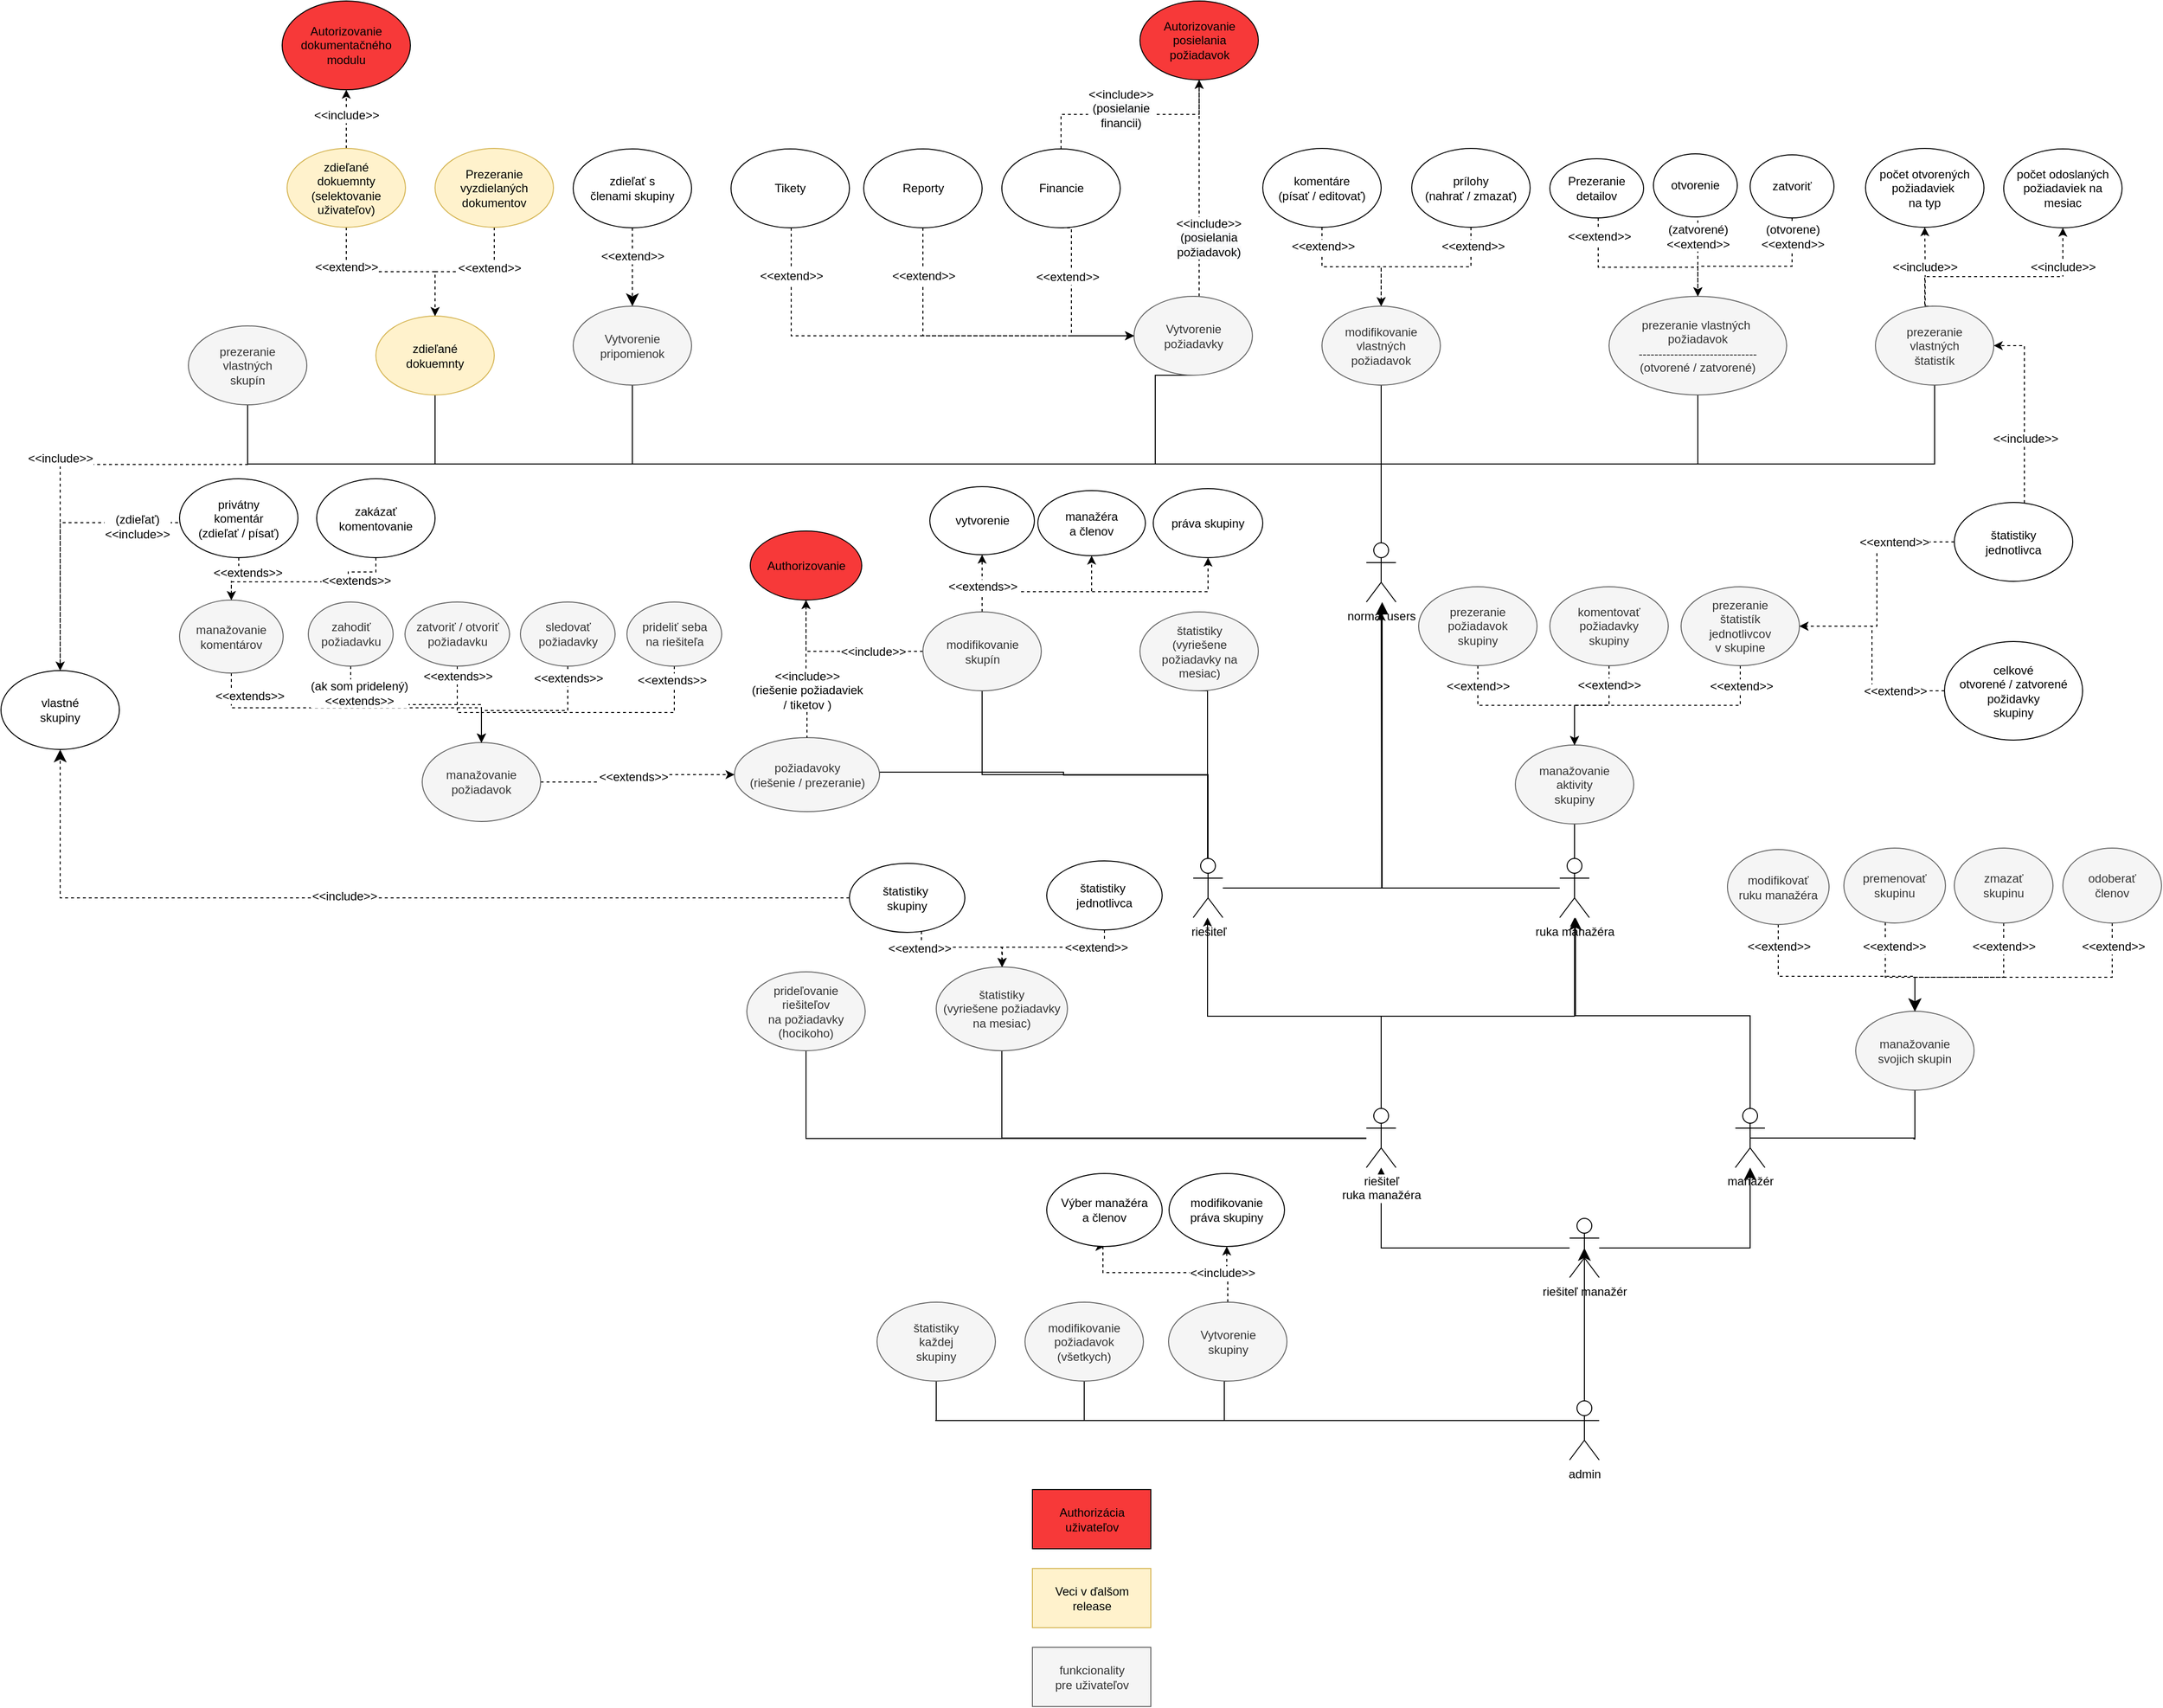 <mxfile version="12.3.9" pages="1"><diagram id="qzOLsZja5bKLI_6DtxqJ" name="Page-1"><mxGraphModel dx="1851" dy="1744" grid="1" gridSize="10" guides="1" tooltips="1" connect="1" arrows="1" fold="1" page="1" pageScale="1" pageWidth="827" pageHeight="1169" math="0" shadow="0"><root><mxCell id="0"/><mxCell id="1" parent="0"/><mxCell id="8R5QVo8FvuowAcpIAPAM-26" style="edgeStyle=orthogonalEdgeStyle;rounded=0;orthogonalLoop=1;jettySize=auto;html=1;entryX=0.5;entryY=1;entryDx=0;entryDy=0;endArrow=none;endFill=0;" parent="1" source="8R5QVo8FvuowAcpIAPAM-1" target="8R5QVo8FvuowAcpIAPAM-10" edge="1"><mxGeometry relative="1" as="geometry"><Array as="points"><mxPoint x="719" y="-119.5"/><mxPoint x="490" y="-119.5"/></Array></mxGeometry></mxCell><mxCell id="8R5QVo8FvuowAcpIAPAM-52" style="edgeStyle=orthogonalEdgeStyle;rounded=0;orthogonalLoop=1;jettySize=auto;html=1;entryX=0.5;entryY=1;entryDx=0;entryDy=0;endArrow=none;endFill=0;exitX=0.5;exitY=0;exitDx=0;exitDy=0;exitPerimeter=0;" parent="1" source="8R5QVo8FvuowAcpIAPAM-1" target="8R5QVo8FvuowAcpIAPAM-51" edge="1"><mxGeometry relative="1" as="geometry"><Array as="points"><mxPoint x="719" y="-119.5"/><mxPoint x="-40" y="-119.5"/></Array></mxGeometry></mxCell><mxCell id="8R5QVo8FvuowAcpIAPAM-74" style="edgeStyle=orthogonalEdgeStyle;rounded=0;orthogonalLoop=1;jettySize=auto;html=1;startArrow=none;startFill=0;endArrow=none;endFill=0;endSize=6;exitX=0.5;exitY=0;exitDx=0;exitDy=0;exitPerimeter=0;entryX=0.5;entryY=1;entryDx=0;entryDy=0;" parent="1" source="8R5QVo8FvuowAcpIAPAM-1" target="8R5QVo8FvuowAcpIAPAM-73" edge="1"><mxGeometry relative="1" as="geometry"><Array as="points"><mxPoint x="719" y="-119.5"/><mxPoint x="-430" y="-119.5"/></Array></mxGeometry></mxCell><mxCell id="8R5QVo8FvuowAcpIAPAM-140" style="edgeStyle=orthogonalEdgeStyle;rounded=0;orthogonalLoop=1;jettySize=auto;html=1;startArrow=none;startFill=0;endArrow=none;endFill=0;endSize=6;entryX=0.5;entryY=1;entryDx=0;entryDy=0;" parent="1" source="8R5QVo8FvuowAcpIAPAM-1" target="8R5QVo8FvuowAcpIAPAM-137" edge="1"><mxGeometry relative="1" as="geometry"><Array as="points"><mxPoint x="719" y="-119.5"/><mxPoint x="1280" y="-119.5"/></Array></mxGeometry></mxCell><mxCell id="8R5QVo8FvuowAcpIAPAM-1" value="normal users" style="shape=umlActor;verticalLabelPosition=bottom;labelBackgroundColor=#ffffff;verticalAlign=top;html=1;outlineConnect=0;" parent="1" vertex="1"><mxGeometry x="704" y="-39.5" width="30" height="60" as="geometry"/></mxCell><mxCell id="8R5QVo8FvuowAcpIAPAM-130" style="edgeStyle=orthogonalEdgeStyle;rounded=0;orthogonalLoop=1;jettySize=auto;html=1;startArrow=none;startFill=0;endArrow=classic;endFill=1;endSize=6;" parent="1" source="8R5QVo8FvuowAcpIAPAM-4" edge="1"><mxGeometry relative="1" as="geometry"><mxPoint x="719" y="30.5" as="targetPoint"/></mxGeometry></mxCell><mxCell id="8R5QVo8FvuowAcpIAPAM-155" style="edgeStyle=orthogonalEdgeStyle;rounded=0;orthogonalLoop=1;jettySize=auto;html=1;entryX=0.5;entryY=1;entryDx=0;entryDy=0;startArrow=none;startFill=0;endArrow=none;endFill=0;endSize=6;" parent="1" source="8R5QVo8FvuowAcpIAPAM-4" target="8R5QVo8FvuowAcpIAPAM-131" edge="1"><mxGeometry relative="1" as="geometry"/></mxCell><mxCell id="8R5QVo8FvuowAcpIAPAM-4" value="ruka manažéra" style="shape=umlActor;verticalLabelPosition=bottom;labelBackgroundColor=#ffffff;verticalAlign=top;html=1;outlineConnect=0;" parent="1" vertex="1"><mxGeometry x="900" y="280.5" width="30" height="60" as="geometry"/></mxCell><mxCell id="8R5QVo8FvuowAcpIAPAM-157" style="edgeStyle=orthogonalEdgeStyle;rounded=0;orthogonalLoop=1;jettySize=auto;html=1;startArrow=none;startFill=0;endArrow=classic;endFill=1;endSize=10;exitX=0.5;exitY=0;exitDx=0;exitDy=0;exitPerimeter=0;" parent="1" source="8R5QVo8FvuowAcpIAPAM-5" target="8R5QVo8FvuowAcpIAPAM-4" edge="1"><mxGeometry relative="1" as="geometry"><Array as="points"><mxPoint x="1093" y="440"/><mxPoint x="916" y="440"/></Array></mxGeometry></mxCell><mxCell id="8R5QVo8FvuowAcpIAPAM-5" value="manažér" style="shape=umlActor;verticalLabelPosition=bottom;labelBackgroundColor=#ffffff;verticalAlign=top;html=1;outlineConnect=0;" parent="1" vertex="1"><mxGeometry x="1078" y="534" width="30" height="60" as="geometry"/></mxCell><mxCell id="8R5QVo8FvuowAcpIAPAM-58" style="edgeStyle=orthogonalEdgeStyle;rounded=0;orthogonalLoop=1;jettySize=auto;html=1;entryX=1;entryY=0.5;entryDx=0;entryDy=0;endArrow=none;endFill=0;exitX=0.5;exitY=0;exitDx=0;exitDy=0;exitPerimeter=0;" parent="1" source="8R5QVo8FvuowAcpIAPAM-6" target="8R5QVo8FvuowAcpIAPAM-53" edge="1"><mxGeometry relative="1" as="geometry"><Array as="points"><mxPoint x="543" y="196"/><mxPoint x="397" y="196"/><mxPoint x="397" y="193"/><mxPoint x="210" y="193"/></Array></mxGeometry></mxCell><mxCell id="8R5QVo8FvuowAcpIAPAM-59" style="edgeStyle=orthogonalEdgeStyle;rounded=0;orthogonalLoop=1;jettySize=auto;html=1;endArrow=block;endFill=1;startArrow=none;startFill=0;endSize=10;" parent="1" source="8R5QVo8FvuowAcpIAPAM-6" edge="1"><mxGeometry relative="1" as="geometry"><mxPoint x="720" y="20.5" as="targetPoint"/><Array as="points"><mxPoint x="720" y="310.5"/></Array></mxGeometry></mxCell><mxCell id="9gxvOzGLf1Xta_eEJzg0-15" style="edgeStyle=orthogonalEdgeStyle;rounded=0;orthogonalLoop=1;jettySize=auto;html=1;entryX=0.5;entryY=1;entryDx=0;entryDy=0;endArrow=none;endFill=0;exitX=0.5;exitY=0;exitDx=0;exitDy=0;exitPerimeter=0;" edge="1" parent="1" source="8R5QVo8FvuowAcpIAPAM-6" target="9gxvOzGLf1Xta_eEJzg0-9"><mxGeometry relative="1" as="geometry"/></mxCell><mxCell id="8R5QVo8FvuowAcpIAPAM-6" value="riešiteľ" style="shape=umlActor;verticalLabelPosition=bottom;labelBackgroundColor=#ffffff;verticalAlign=top;html=1;outlineConnect=0;" parent="1" vertex="1"><mxGeometry x="528.5" y="280.5" width="30" height="60" as="geometry"/></mxCell><mxCell id="8R5QVo8FvuowAcpIAPAM-158" style="edgeStyle=orthogonalEdgeStyle;rounded=0;orthogonalLoop=1;jettySize=auto;html=1;startArrow=none;startFill=0;endArrow=classic;endFill=1;endSize=10;" parent="1" source="8R5QVo8FvuowAcpIAPAM-7" target="8R5QVo8FvuowAcpIAPAM-198" edge="1"><mxGeometry relative="1" as="geometry"/></mxCell><mxCell id="8R5QVo8FvuowAcpIAPAM-250" style="edgeStyle=orthogonalEdgeStyle;rounded=0;orthogonalLoop=1;jettySize=auto;html=1;startArrow=none;startFill=0;endArrow=classic;endFill=1;endSize=10;" parent="1" source="8R5QVo8FvuowAcpIAPAM-7" target="8R5QVo8FvuowAcpIAPAM-5" edge="1"><mxGeometry relative="1" as="geometry"/></mxCell><mxCell id="8R5QVo8FvuowAcpIAPAM-7" value="riešiteľ manažér" style="shape=umlActor;verticalLabelPosition=bottom;labelBackgroundColor=#ffffff;verticalAlign=top;html=1;outlineConnect=0;" parent="1" vertex="1"><mxGeometry x="910" y="645.5" width="30" height="60" as="geometry"/></mxCell><mxCell id="8R5QVo8FvuowAcpIAPAM-160" style="edgeStyle=orthogonalEdgeStyle;rounded=0;orthogonalLoop=1;jettySize=auto;html=1;entryX=0.5;entryY=0.5;entryDx=0;entryDy=0;entryPerimeter=0;startArrow=none;startFill=0;endArrow=classic;endFill=1;endSize=10;" parent="1" source="8R5QVo8FvuowAcpIAPAM-8" target="8R5QVo8FvuowAcpIAPAM-7" edge="1"><mxGeometry relative="1" as="geometry"/></mxCell><mxCell id="8R5QVo8FvuowAcpIAPAM-8" value="admin" style="shape=umlActor;verticalLabelPosition=bottom;labelBackgroundColor=#ffffff;verticalAlign=top;html=1;outlineConnect=0;" parent="1" vertex="1"><mxGeometry x="910" y="830.5" width="30" height="60" as="geometry"/></mxCell><mxCell id="8R5QVo8FvuowAcpIAPAM-37" style="edgeStyle=orthogonalEdgeStyle;rounded=0;orthogonalLoop=1;jettySize=auto;html=1;entryX=0.5;entryY=1;entryDx=0;entryDy=0;endArrow=classic;endFill=1;dashed=1;exitX=0.5;exitY=0;exitDx=0;exitDy=0;" parent="1" source="8R5QVo8FvuowAcpIAPAM-10" target="8R5QVo8FvuowAcpIAPAM-15" edge="1"><mxGeometry relative="1" as="geometry"><Array as="points"><mxPoint x="534" y="-289"/></Array></mxGeometry></mxCell><mxCell id="8R5QVo8FvuowAcpIAPAM-38" value="&amp;lt;&amp;lt;include&amp;gt;&amp;gt;&lt;br&gt;(&lt;span style=&quot;white-space: normal ; background-color: rgb(248 , 249 , 250)&quot;&gt;posielania&lt;/span&gt;&lt;br style=&quot;white-space: normal ; background-color: rgb(248 , 249 , 250)&quot;&gt;&lt;span style=&quot;white-space: normal ; background-color: rgb(248 , 249 , 250)&quot;&gt;požiadavok)&lt;/span&gt;" style="text;html=1;align=center;verticalAlign=middle;resizable=0;points=[];;labelBackgroundColor=#ffffff;" parent="8R5QVo8FvuowAcpIAPAM-37" vertex="1" connectable="0"><mxGeometry x="-0.187" y="-33" relative="1" as="geometry"><mxPoint x="-23.5" y="25.5" as="offset"/></mxGeometry></mxCell><mxCell id="8R5QVo8FvuowAcpIAPAM-10" value="Vytvorenie&lt;br&gt;požiadavky" style="ellipse;whiteSpace=wrap;html=1;fillColor=#f5f5f5;strokeColor=#666666;fontColor=#333333;" parent="1" vertex="1"><mxGeometry x="468.5" y="-289.5" width="120" height="80" as="geometry"/></mxCell><mxCell id="8R5QVo8FvuowAcpIAPAM-39" style="edgeStyle=orthogonalEdgeStyle;rounded=0;orthogonalLoop=1;jettySize=auto;html=1;entryX=0;entryY=0.5;entryDx=0;entryDy=0;dashed=1;endArrow=classic;endFill=1;" parent="1" source="8R5QVo8FvuowAcpIAPAM-11" target="8R5QVo8FvuowAcpIAPAM-10" edge="1"><mxGeometry relative="1" as="geometry"><mxPoint x="404.912" y="-219.294" as="targetPoint"/><Array as="points"><mxPoint x="121" y="-249.5"/></Array></mxGeometry></mxCell><mxCell id="8R5QVo8FvuowAcpIAPAM-40" value="&amp;lt;&amp;lt;extend&amp;gt;&amp;gt;" style="text;html=1;align=center;verticalAlign=middle;resizable=0;points=[];;labelBackgroundColor=#ffffff;" parent="8R5QVo8FvuowAcpIAPAM-39" vertex="1" connectable="0"><mxGeometry x="-0.414" y="-18" relative="1" as="geometry"><mxPoint x="-24.5" y="-78.5" as="offset"/></mxGeometry></mxCell><mxCell id="8R5QVo8FvuowAcpIAPAM-11" value="Tikety" style="ellipse;whiteSpace=wrap;html=1;" parent="1" vertex="1"><mxGeometry x="60" y="-439" width="120" height="80" as="geometry"/></mxCell><mxCell id="8R5QVo8FvuowAcpIAPAM-54" style="edgeStyle=orthogonalEdgeStyle;rounded=0;orthogonalLoop=1;jettySize=auto;html=1;endArrow=classic;endFill=1;dashed=1;entryX=0;entryY=0.5;entryDx=0;entryDy=0;exitX=0.5;exitY=1;exitDx=0;exitDy=0;" parent="1" source="8R5QVo8FvuowAcpIAPAM-12" target="8R5QVo8FvuowAcpIAPAM-10" edge="1"><mxGeometry relative="1" as="geometry"><mxPoint x="404.912" y="-219.294" as="targetPoint"/><Array as="points"><mxPoint x="254" y="-249.5"/></Array></mxGeometry></mxCell><mxCell id="8R5QVo8FvuowAcpIAPAM-55" value="&amp;lt;&amp;lt;extend&amp;gt;&amp;gt;" style="text;html=1;align=center;verticalAlign=middle;resizable=0;points=[];;labelBackgroundColor=#ffffff;" parent="8R5QVo8FvuowAcpIAPAM-54" vertex="1" connectable="0"><mxGeometry x="-0.392" y="-1" relative="1" as="geometry"><mxPoint x="1.5" y="-49.5" as="offset"/></mxGeometry></mxCell><mxCell id="8R5QVo8FvuowAcpIAPAM-12" value="Reporty" style="ellipse;whiteSpace=wrap;html=1;" parent="1" vertex="1"><mxGeometry x="194.5" y="-439" width="120" height="80" as="geometry"/></mxCell><mxCell id="8R5QVo8FvuowAcpIAPAM-43" style="edgeStyle=orthogonalEdgeStyle;rounded=0;orthogonalLoop=1;jettySize=auto;html=1;dashed=1;endArrow=classic;endFill=1;entryX=0;entryY=0.5;entryDx=0;entryDy=0;exitX=0.5;exitY=1;exitDx=0;exitDy=0;" parent="1" source="8R5QVo8FvuowAcpIAPAM-13" target="8R5QVo8FvuowAcpIAPAM-10" edge="1"><mxGeometry relative="1" as="geometry"><mxPoint x="404.912" y="-219.294" as="targetPoint"/><Array as="points"><mxPoint x="405" y="-359.5"/><mxPoint x="405" y="-249.5"/></Array></mxGeometry></mxCell><mxCell id="8R5QVo8FvuowAcpIAPAM-44" value="&amp;lt;&amp;lt;extend&amp;gt;&amp;gt;" style="text;html=1;align=center;verticalAlign=middle;resizable=0;points=[];;labelBackgroundColor=#ffffff;" parent="8R5QVo8FvuowAcpIAPAM-43" vertex="1" connectable="0"><mxGeometry x="0.109" y="-3" relative="1" as="geometry"><mxPoint x="-1" y="-42" as="offset"/></mxGeometry></mxCell><mxCell id="8R5QVo8FvuowAcpIAPAM-45" style="edgeStyle=orthogonalEdgeStyle;rounded=0;orthogonalLoop=1;jettySize=auto;html=1;entryX=0.5;entryY=1;entryDx=0;entryDy=0;dashed=1;endArrow=classic;endFill=1;exitX=0.5;exitY=0;exitDx=0;exitDy=0;" parent="1" source="8R5QVo8FvuowAcpIAPAM-13" target="8R5QVo8FvuowAcpIAPAM-15" edge="1"><mxGeometry relative="1" as="geometry"><mxPoint x="394.167" y="-508.667" as="targetPoint"/></mxGeometry></mxCell><mxCell id="8R5QVo8FvuowAcpIAPAM-46" value="&amp;lt;&amp;lt;include&amp;gt;&amp;gt;&lt;br&gt;(&lt;span style=&quot;white-space: normal ; background-color: rgb(248 , 249 , 250)&quot;&gt;posielanie&lt;/span&gt;&lt;br style=&quot;white-space: normal ; background-color: rgb(248 , 249 , 250)&quot;&gt;&lt;span style=&quot;white-space: normal ; background-color: rgb(248 , 249 , 250)&quot;&gt;financii)&lt;/span&gt;" style="text;html=1;align=center;verticalAlign=middle;resizable=0;points=[];;labelBackgroundColor=#ffffff;" parent="8R5QVo8FvuowAcpIAPAM-45" vertex="1" connectable="0"><mxGeometry x="-0.112" y="5" relative="1" as="geometry"><mxPoint x="2" y="-1.5" as="offset"/></mxGeometry></mxCell><mxCell id="8R5QVo8FvuowAcpIAPAM-13" value="Financie" style="ellipse;whiteSpace=wrap;html=1;" parent="1" vertex="1"><mxGeometry x="334.5" y="-439" width="120" height="80" as="geometry"/></mxCell><mxCell id="8R5QVo8FvuowAcpIAPAM-15" value="Autorizovanie&lt;br&gt;posielania&lt;br&gt;požiadavok" style="ellipse;whiteSpace=wrap;html=1;fillColor=#F73939;" parent="1" vertex="1"><mxGeometry x="474.5" y="-589" width="120" height="80" as="geometry"/></mxCell><mxCell id="8R5QVo8FvuowAcpIAPAM-82" style="edgeStyle=orthogonalEdgeStyle;rounded=0;orthogonalLoop=1;jettySize=auto;html=1;entryX=0.5;entryY=0;entryDx=0;entryDy=0;dashed=1;startArrow=none;startFill=0;endArrow=classic;endFill=1;endSize=6;" parent="1" source="8R5QVo8FvuowAcpIAPAM-27" target="8R5QVo8FvuowAcpIAPAM-80" edge="1"><mxGeometry relative="1" as="geometry"><Array as="points"><mxPoint x="939" y="-319"/><mxPoint x="1040" y="-319"/></Array></mxGeometry></mxCell><mxCell id="8R5QVo8FvuowAcpIAPAM-89" value="&amp;lt;&amp;lt;extend&amp;gt;&amp;gt;" style="text;html=1;align=center;verticalAlign=middle;resizable=0;points=[];;labelBackgroundColor=#ffffff;" parent="8R5QVo8FvuowAcpIAPAM-82" vertex="1" connectable="0"><mxGeometry x="-0.445" y="2" relative="1" as="geometry"><mxPoint x="0.5" y="-29" as="offset"/></mxGeometry></mxCell><mxCell id="8R5QVo8FvuowAcpIAPAM-27" value="Prezeranie&lt;br&gt;detailov" style="ellipse;whiteSpace=wrap;html=1;" parent="1" vertex="1"><mxGeometry x="890" y="-429" width="95" height="60" as="geometry"/></mxCell><mxCell id="8R5QVo8FvuowAcpIAPAM-84" style="edgeStyle=orthogonalEdgeStyle;rounded=0;orthogonalLoop=1;jettySize=auto;html=1;entryX=0.5;entryY=0;entryDx=0;entryDy=0;dashed=1;startArrow=none;startFill=0;endArrow=classic;endFill=1;endSize=6;" parent="1" source="8R5QVo8FvuowAcpIAPAM-28" target="8R5QVo8FvuowAcpIAPAM-79" edge="1"><mxGeometry relative="1" as="geometry"/></mxCell><mxCell id="8R5QVo8FvuowAcpIAPAM-87" value="&amp;lt;&amp;lt;extend&amp;gt;&amp;gt;" style="text;html=1;align=center;verticalAlign=middle;resizable=0;points=[];;labelBackgroundColor=#ffffff;" parent="8R5QVo8FvuowAcpIAPAM-84" vertex="1" connectable="0"><mxGeometry x="-0.466" y="10" relative="1" as="geometry"><mxPoint x="-9.5" y="-18" as="offset"/></mxGeometry></mxCell><mxCell id="8R5QVo8FvuowAcpIAPAM-28" value="komentáre&lt;br&gt;(písať / editovať)" style="ellipse;whiteSpace=wrap;html=1;" parent="1" vertex="1"><mxGeometry x="599" y="-439.5" width="120" height="80" as="geometry"/></mxCell><mxCell id="8R5QVo8FvuowAcpIAPAM-83" style="edgeStyle=orthogonalEdgeStyle;rounded=0;orthogonalLoop=1;jettySize=auto;html=1;dashed=1;startArrow=none;startFill=0;endArrow=classic;endFill=1;endSize=6;" parent="1" source="8R5QVo8FvuowAcpIAPAM-29" target="8R5QVo8FvuowAcpIAPAM-79" edge="1"><mxGeometry relative="1" as="geometry"/></mxCell><mxCell id="8R5QVo8FvuowAcpIAPAM-88" value="&amp;lt;&amp;lt;extend&amp;gt;&amp;gt;" style="text;html=1;align=center;verticalAlign=middle;resizable=0;points=[];;labelBackgroundColor=#ffffff;" parent="8R5QVo8FvuowAcpIAPAM-83" vertex="1" connectable="0"><mxGeometry x="-0.483" y="-16" relative="1" as="geometry"><mxPoint x="5.5" y="-5" as="offset"/></mxGeometry></mxCell><mxCell id="8R5QVo8FvuowAcpIAPAM-29" value="prílohy&lt;br&gt;(nahrať / zmazať)" style="ellipse;whiteSpace=wrap;html=1;" parent="1" vertex="1"><mxGeometry x="750" y="-439.5" width="120" height="80" as="geometry"/></mxCell><mxCell id="8R5QVo8FvuowAcpIAPAM-235" style="edgeStyle=orthogonalEdgeStyle;rounded=0;orthogonalLoop=1;jettySize=auto;html=1;entryX=0.5;entryY=0;entryDx=0;entryDy=0;dashed=1;startArrow=none;startFill=0;endArrow=classic;endFill=1;endSize=6;" parent="1" source="8R5QVo8FvuowAcpIAPAM-34" target="8R5QVo8FvuowAcpIAPAM-226" edge="1"><mxGeometry relative="1" as="geometry"/></mxCell><mxCell id="8R5QVo8FvuowAcpIAPAM-237" value="&amp;lt;&amp;lt;extend&amp;gt;&amp;gt;" style="text;html=1;align=center;verticalAlign=middle;resizable=0;points=[];;labelBackgroundColor=#ffffff;" parent="8R5QVo8FvuowAcpIAPAM-235" vertex="1" connectable="0"><mxGeometry x="-0.444" y="-5" relative="1" as="geometry"><mxPoint as="offset"/></mxGeometry></mxCell><mxCell id="8R5QVo8FvuowAcpIAPAM-34" value="Prezeranie&lt;br&gt;vyzdielaných&lt;br&gt;dokumentov" style="ellipse;whiteSpace=wrap;html=1;fillColor=#fff2cc;strokeColor=#d6b656;" parent="1" vertex="1"><mxGeometry x="-240" y="-439.5" width="120" height="80" as="geometry"/></mxCell><mxCell id="8R5QVo8FvuowAcpIAPAM-35" value="Veci v ďalšom&lt;br&gt;release" style="rounded=0;whiteSpace=wrap;html=1;fillColor=#fff2cc;strokeColor=#d6b656;" parent="1" vertex="1"><mxGeometry x="365.5" y="1000.5" width="120" height="60" as="geometry"/></mxCell><mxCell id="8R5QVo8FvuowAcpIAPAM-51" value="Vytvorenie&lt;br&gt;pripomienok" style="ellipse;whiteSpace=wrap;html=1;fillColor=#f5f5f5;strokeColor=#666666;fontColor=#333333;" parent="1" vertex="1"><mxGeometry x="-100" y="-279.5" width="120" height="80" as="geometry"/></mxCell><mxCell id="8R5QVo8FvuowAcpIAPAM-53" value="požiadavoky&lt;br&gt;(riešenie / prezeranie)" style="ellipse;whiteSpace=wrap;html=1;fillColor=#f5f5f5;strokeColor=#666666;fontColor=#333333;" parent="1" vertex="1"><mxGeometry x="63.5" y="158" width="147" height="75" as="geometry"/></mxCell><mxCell id="8R5QVo8FvuowAcpIAPAM-62" style="edgeStyle=orthogonalEdgeStyle;rounded=0;orthogonalLoop=1;jettySize=auto;html=1;startArrow=classic;startFill=1;endArrow=none;endFill=0;endSize=6;dashed=1;exitX=0.5;exitY=1;exitDx=0;exitDy=0;" parent="1" source="9gxvOzGLf1Xta_eEJzg0-20" target="8R5QVo8FvuowAcpIAPAM-53" edge="1"><mxGeometry relative="1" as="geometry"><mxPoint x="137.412" y="87.941" as="sourcePoint"/></mxGeometry></mxCell><mxCell id="8R5QVo8FvuowAcpIAPAM-63" value="&amp;lt;&amp;lt;include&amp;gt;&amp;gt;&lt;br&gt;(riešenie požiadaviek&lt;br&gt;/ tiketov )" style="text;html=1;align=center;verticalAlign=middle;resizable=0;points=[];;labelBackgroundColor=#ffffff;" parent="8R5QVo8FvuowAcpIAPAM-62" vertex="1" connectable="0"><mxGeometry x="-0.314" y="31" relative="1" as="geometry"><mxPoint x="-30" y="43.5" as="offset"/></mxGeometry></mxCell><mxCell id="8R5QVo8FvuowAcpIAPAM-66" value="Authorizácia&lt;br&gt;uživateľov" style="rounded=0;whiteSpace=wrap;html=1;fillColor=#F73939;" parent="1" vertex="1"><mxGeometry x="365.5" y="920.5" width="120" height="60" as="geometry"/></mxCell><mxCell id="8R5QVo8FvuowAcpIAPAM-113" style="edgeStyle=orthogonalEdgeStyle;rounded=0;orthogonalLoop=1;jettySize=auto;html=1;entryX=0.5;entryY=0;entryDx=0;entryDy=0;dashed=1;startArrow=none;startFill=0;endArrow=classic;endFill=1;endSize=6;" parent="1" source="8R5QVo8FvuowAcpIAPAM-69" target="8R5QVo8FvuowAcpIAPAM-102" edge="1"><mxGeometry relative="1" as="geometry"/></mxCell><mxCell id="8R5QVo8FvuowAcpIAPAM-116" value="&amp;lt;&amp;lt;extends&amp;gt;&amp;gt;" style="text;html=1;align=center;verticalAlign=middle;resizable=0;points=[];;labelBackgroundColor=#ffffff;" parent="8R5QVo8FvuowAcpIAPAM-113" vertex="1" connectable="0"><mxGeometry x="-0.396" y="24" relative="1" as="geometry"><mxPoint x="-15" y="-0.5" as="offset"/></mxGeometry></mxCell><mxCell id="8R5QVo8FvuowAcpIAPAM-127" style="edgeStyle=orthogonalEdgeStyle;rounded=0;orthogonalLoop=1;jettySize=auto;html=1;entryX=0.5;entryY=0;entryDx=0;entryDy=0;dashed=1;startArrow=none;startFill=0;endArrow=classic;endFill=1;endSize=6;exitX=0;exitY=0.5;exitDx=0;exitDy=0;" parent="1" source="8R5QVo8FvuowAcpIAPAM-69" target="8R5QVo8FvuowAcpIAPAM-91" edge="1"><mxGeometry relative="1" as="geometry"><Array as="points"><mxPoint x="-445" y="-63"/><mxPoint x="-470" y="-63"/><mxPoint x="-470" y="-60"/><mxPoint x="-620" y="-60"/></Array></mxGeometry></mxCell><mxCell id="8R5QVo8FvuowAcpIAPAM-128" value="(zdieľať)&lt;br&gt;&amp;lt;&amp;lt;include&amp;gt;&amp;gt;" style="text;html=1;align=center;verticalAlign=middle;resizable=0;points=[];;labelBackgroundColor=#ffffff;" parent="8R5QVo8FvuowAcpIAPAM-127" vertex="1" connectable="0"><mxGeometry x="-0.172" y="-4" relative="1" as="geometry"><mxPoint x="3.5" y="7.5" as="offset"/></mxGeometry></mxCell><mxCell id="8R5QVo8FvuowAcpIAPAM-69" value="privátny&lt;br&gt;komentár&lt;br&gt;(zdieľať / písať)" style="ellipse;whiteSpace=wrap;html=1;" parent="1" vertex="1"><mxGeometry x="-499" y="-104.5" width="120" height="80" as="geometry"/></mxCell><mxCell id="8R5QVo8FvuowAcpIAPAM-92" style="edgeStyle=orthogonalEdgeStyle;rounded=0;orthogonalLoop=1;jettySize=auto;html=1;startArrow=none;startFill=0;endArrow=classic;endFill=1;endSize=6;dashed=1;exitX=0.5;exitY=1;exitDx=0;exitDy=0;" parent="1" source="8R5QVo8FvuowAcpIAPAM-73" target="8R5QVo8FvuowAcpIAPAM-91" edge="1"><mxGeometry relative="1" as="geometry"><Array as="points"><mxPoint x="-430" y="-119"/><mxPoint x="-620" y="-119"/></Array></mxGeometry></mxCell><mxCell id="8R5QVo8FvuowAcpIAPAM-99" value="&amp;lt;&amp;lt;include&amp;gt;&amp;gt;" style="text;html=1;align=center;verticalAlign=middle;resizable=0;points=[];;labelBackgroundColor=#ffffff;" parent="8R5QVo8FvuowAcpIAPAM-92" vertex="1" connectable="0"><mxGeometry x="0.164" y="1" relative="1" as="geometry"><mxPoint x="-1" y="-23" as="offset"/></mxGeometry></mxCell><mxCell id="8R5QVo8FvuowAcpIAPAM-73" value="prezeranie&lt;br&gt;vlastných&lt;br&gt;skupín" style="ellipse;whiteSpace=wrap;html=1;fillColor=#f5f5f5;strokeColor=#666666;fontColor=#333333;" parent="1" vertex="1"><mxGeometry x="-490" y="-259.5" width="120" height="80" as="geometry"/></mxCell><mxCell id="8R5QVo8FvuowAcpIAPAM-81" style="edgeStyle=orthogonalEdgeStyle;rounded=0;orthogonalLoop=1;jettySize=auto;html=1;entryX=0.5;entryY=0;entryDx=0;entryDy=0;dashed=1;startArrow=none;startFill=0;endArrow=classic;endFill=1;endSize=6;exitX=0.5;exitY=1;exitDx=0;exitDy=0;" parent="1" source="8R5QVo8FvuowAcpIAPAM-75" target="8R5QVo8FvuowAcpIAPAM-80" edge="1"><mxGeometry relative="1" as="geometry"><Array as="points"><mxPoint x="1040" y="-370"/></Array></mxGeometry></mxCell><mxCell id="8R5QVo8FvuowAcpIAPAM-90" value="(zatvorené)&lt;br&gt;&amp;lt;&amp;lt;extend&amp;gt;&amp;gt;" style="text;html=1;align=center;verticalAlign=middle;resizable=0;points=[];;labelBackgroundColor=#ffffff;" parent="8R5QVo8FvuowAcpIAPAM-81" vertex="1" connectable="0"><mxGeometry x="-0.6" y="-16" relative="1" as="geometry"><mxPoint x="16" y="5.5" as="offset"/></mxGeometry></mxCell><mxCell id="8R5QVo8FvuowAcpIAPAM-75" value="otvorenie" style="ellipse;whiteSpace=wrap;html=1;fillColor=#FFFFFF;" parent="1" vertex="1"><mxGeometry x="995" y="-434" width="85" height="64" as="geometry"/></mxCell><mxCell id="8R5QVo8FvuowAcpIAPAM-85" style="edgeStyle=orthogonalEdgeStyle;rounded=0;orthogonalLoop=1;jettySize=auto;html=1;entryX=0.5;entryY=0;entryDx=0;entryDy=0;entryPerimeter=0;startArrow=none;startFill=0;endArrow=none;endFill=0;endSize=6;" parent="1" source="8R5QVo8FvuowAcpIAPAM-79" target="8R5QVo8FvuowAcpIAPAM-1" edge="1"><mxGeometry relative="1" as="geometry"><Array as="points"><mxPoint x="719" y="-159.5"/><mxPoint x="719" y="-159.5"/></Array></mxGeometry></mxCell><mxCell id="8R5QVo8FvuowAcpIAPAM-79" value="modifikovanie&lt;br&gt;vlastných&lt;br&gt;požiadavok" style="ellipse;whiteSpace=wrap;html=1;fillColor=#f5f5f5;strokeColor=#666666;fontColor=#333333;" parent="1" vertex="1"><mxGeometry x="659" y="-279.5" width="120" height="80" as="geometry"/></mxCell><mxCell id="8R5QVo8FvuowAcpIAPAM-86" style="edgeStyle=orthogonalEdgeStyle;rounded=0;orthogonalLoop=1;jettySize=auto;html=1;entryX=0.5;entryY=0;entryDx=0;entryDy=0;entryPerimeter=0;startArrow=none;startFill=0;endArrow=none;endFill=0;endSize=6;exitX=0.5;exitY=1;exitDx=0;exitDy=0;" parent="1" source="8R5QVo8FvuowAcpIAPAM-80" target="8R5QVo8FvuowAcpIAPAM-1" edge="1"><mxGeometry relative="1" as="geometry"><Array as="points"><mxPoint x="1040" y="-119.5"/><mxPoint x="719" y="-119.5"/></Array></mxGeometry></mxCell><mxCell id="8R5QVo8FvuowAcpIAPAM-80" value="prezeranie vlastných&amp;nbsp;&lt;br&gt;požiadavok&lt;br&gt;------------------------------&lt;br&gt;(otvorené / zatvorené)" style="ellipse;whiteSpace=wrap;html=1;fillColor=#f5f5f5;strokeColor=#666666;fontColor=#333333;" parent="1" vertex="1"><mxGeometry x="950" y="-289.5" width="180" height="100" as="geometry"/></mxCell><mxCell id="8R5QVo8FvuowAcpIAPAM-91" value="vlastné&lt;br&gt;skupiny" style="ellipse;whiteSpace=wrap;html=1;fillColor=#FFFFFF;" parent="1" vertex="1"><mxGeometry x="-680" y="90" width="120" height="80" as="geometry"/></mxCell><mxCell id="8R5QVo8FvuowAcpIAPAM-183" style="edgeStyle=orthogonalEdgeStyle;rounded=0;orthogonalLoop=1;jettySize=auto;html=1;entryX=0;entryY=0.5;entryDx=0;entryDy=0;dashed=1;startArrow=none;startFill=0;endArrow=classic;endFill=1;endSize=6;exitX=1;exitY=0.5;exitDx=0;exitDy=0;" parent="1" source="8R5QVo8FvuowAcpIAPAM-100" target="8R5QVo8FvuowAcpIAPAM-53" edge="1"><mxGeometry relative="1" as="geometry"><Array as="points"><mxPoint x="-23" y="203"/></Array></mxGeometry></mxCell><mxCell id="8R5QVo8FvuowAcpIAPAM-184" value="&amp;lt;&amp;lt;extends&amp;gt;&amp;gt;" style="text;html=1;align=center;verticalAlign=middle;resizable=0;points=[];;labelBackgroundColor=#ffffff;" parent="8R5QVo8FvuowAcpIAPAM-183" vertex="1" connectable="0"><mxGeometry x="-0.194" y="-1" relative="1" as="geometry"><mxPoint x="11.5" y="-6" as="offset"/></mxGeometry></mxCell><mxCell id="8R5QVo8FvuowAcpIAPAM-100" value="manažovanie&lt;br&gt;požiadavok" style="ellipse;whiteSpace=wrap;html=1;fillColor=#f5f5f5;strokeColor=#666666;fontColor=#333333;" parent="1" vertex="1"><mxGeometry x="-253" y="163" width="120" height="80" as="geometry"/></mxCell><mxCell id="8R5QVo8FvuowAcpIAPAM-117" style="edgeStyle=orthogonalEdgeStyle;rounded=0;orthogonalLoop=1;jettySize=auto;html=1;entryX=0.5;entryY=0;entryDx=0;entryDy=0;dashed=1;startArrow=none;startFill=0;endArrow=classic;endFill=1;endSize=6;exitX=0.5;exitY=1;exitDx=0;exitDy=0;" parent="1" source="8R5QVo8FvuowAcpIAPAM-102" target="8R5QVo8FvuowAcpIAPAM-100" edge="1"><mxGeometry relative="1" as="geometry"/></mxCell><mxCell id="8R5QVo8FvuowAcpIAPAM-126" value="&amp;lt;&amp;lt;extends&amp;gt;&amp;gt;" style="text;html=1;align=center;verticalAlign=middle;resizable=0;points=[];;labelBackgroundColor=#ffffff;" parent="8R5QVo8FvuowAcpIAPAM-117" vertex="1" connectable="0"><mxGeometry x="-0.23" y="-1" relative="1" as="geometry"><mxPoint x="-71" y="-13" as="offset"/></mxGeometry></mxCell><mxCell id="8R5QVo8FvuowAcpIAPAM-102" value="manažovanie&lt;br&gt;komentárov" style="ellipse;whiteSpace=wrap;html=1;fillColor=#f5f5f5;strokeColor=#666666;fontColor=#333333;" parent="1" vertex="1"><mxGeometry x="-499" y="18.5" width="105" height="74" as="geometry"/></mxCell><mxCell id="8R5QVo8FvuowAcpIAPAM-118" style="edgeStyle=orthogonalEdgeStyle;rounded=0;orthogonalLoop=1;jettySize=auto;html=1;entryX=0.5;entryY=0;entryDx=0;entryDy=0;dashed=1;startArrow=none;startFill=0;endArrow=classic;endFill=1;endSize=6;exitX=0.5;exitY=1;exitDx=0;exitDy=0;" parent="1" source="8R5QVo8FvuowAcpIAPAM-103" target="8R5QVo8FvuowAcpIAPAM-100" edge="1"><mxGeometry relative="1" as="geometry"><Array as="points"><mxPoint x="-217.5" y="132.5"/><mxPoint x="-193.5" y="132.5"/></Array></mxGeometry></mxCell><mxCell id="8R5QVo8FvuowAcpIAPAM-239" value="&amp;lt;&amp;lt;extends&amp;gt;&amp;gt;" style="text;html=1;align=center;verticalAlign=middle;resizable=0;points=[];;labelBackgroundColor=#ffffff;" parent="8R5QVo8FvuowAcpIAPAM-118" vertex="1" connectable="0"><mxGeometry x="-0.646" y="1" relative="1" as="geometry"><mxPoint x="-1" y="-7.5" as="offset"/></mxGeometry></mxCell><mxCell id="8R5QVo8FvuowAcpIAPAM-103" value="zatvoriť / otvoriť&lt;br&gt;požiadavku" style="ellipse;whiteSpace=wrap;html=1;fillColor=#f5f5f5;strokeColor=#666666;fontColor=#333333;" parent="1" vertex="1"><mxGeometry x="-270.5" y="20.5" width="106" height="65" as="geometry"/></mxCell><mxCell id="8R5QVo8FvuowAcpIAPAM-108" style="edgeStyle=orthogonalEdgeStyle;rounded=0;orthogonalLoop=1;jettySize=auto;html=1;entryX=0.5;entryY=0;entryDx=0;entryDy=0;dashed=1;startArrow=none;startFill=0;endArrow=classic;endFill=1;endSize=6;exitX=0.5;exitY=1;exitDx=0;exitDy=0;" parent="1" source="8R5QVo8FvuowAcpIAPAM-104" target="8R5QVo8FvuowAcpIAPAM-102" edge="1"><mxGeometry relative="1" as="geometry"><mxPoint x="-242" y="-24.5" as="sourcePoint"/><Array as="points"><mxPoint x="-300" y="-10"/><mxPoint x="-328" y="-10"/><mxPoint x="-328"/><mxPoint x="-446"/></Array></mxGeometry></mxCell><mxCell id="8R5QVo8FvuowAcpIAPAM-114" value="&amp;lt;&amp;lt;extends&amp;gt;&amp;gt;" style="text;html=1;align=center;verticalAlign=middle;resizable=0;points=[];;labelBackgroundColor=#ffffff;" parent="8R5QVo8FvuowAcpIAPAM-108" vertex="1" connectable="0"><mxGeometry x="-0.318" y="4" relative="1" as="geometry"><mxPoint x="20" y="-5.5" as="offset"/></mxGeometry></mxCell><mxCell id="8R5QVo8FvuowAcpIAPAM-104" value="zakázať&lt;br&gt;komentovanie" style="ellipse;whiteSpace=wrap;html=1;fillColor=#FFFFFF;" parent="1" vertex="1"><mxGeometry x="-360" y="-104.5" width="120" height="80" as="geometry"/></mxCell><mxCell id="8R5QVo8FvuowAcpIAPAM-121" style="edgeStyle=orthogonalEdgeStyle;rounded=0;orthogonalLoop=1;jettySize=auto;html=1;entryX=0.5;entryY=0;entryDx=0;entryDy=0;dashed=1;startArrow=none;startFill=0;endArrow=classic;endFill=1;endSize=6;exitX=0.5;exitY=1;exitDx=0;exitDy=0;" parent="1" source="8R5QVo8FvuowAcpIAPAM-107" target="8R5QVo8FvuowAcpIAPAM-100" edge="1"><mxGeometry relative="1" as="geometry"><Array as="points"><mxPoint x="-325.5" y="124.5"/><mxPoint x="-193.5" y="124.5"/></Array></mxGeometry></mxCell><mxCell id="8R5QVo8FvuowAcpIAPAM-124" value="(ak som pridelený)&lt;br&gt;&amp;lt;&amp;lt;extends&amp;gt;&amp;gt;" style="text;html=1;align=center;verticalAlign=middle;resizable=0;points=[];;labelBackgroundColor=#ffffff;" parent="8R5QVo8FvuowAcpIAPAM-121" vertex="1" connectable="0"><mxGeometry x="-0.652" y="-5" relative="1" as="geometry"><mxPoint x="13" y="-9.5" as="offset"/></mxGeometry></mxCell><mxCell id="8R5QVo8FvuowAcpIAPAM-107" value="zahodiť&lt;br&gt;požiadavku" style="ellipse;whiteSpace=wrap;html=1;fillColor=#f5f5f5;strokeColor=#666666;fontColor=#333333;" parent="1" vertex="1"><mxGeometry x="-368.5" y="20.5" width="86" height="65" as="geometry"/></mxCell><mxCell id="8R5QVo8FvuowAcpIAPAM-131" value="manažovanie&lt;br&gt;aktivity&lt;br&gt;skupiny" style="ellipse;whiteSpace=wrap;html=1;fillColor=#f5f5f5;strokeColor=#666666;fontColor=#333333;" parent="1" vertex="1"><mxGeometry x="855" y="165.5" width="120" height="80" as="geometry"/></mxCell><mxCell id="8R5QVo8FvuowAcpIAPAM-146" style="edgeStyle=orthogonalEdgeStyle;rounded=0;orthogonalLoop=1;jettySize=auto;html=1;entryX=0.5;entryY=0;entryDx=0;entryDy=0;dashed=1;startArrow=none;startFill=0;endArrow=classic;endFill=1;endSize=6;" parent="1" source="8R5QVo8FvuowAcpIAPAM-132" target="8R5QVo8FvuowAcpIAPAM-131" edge="1"><mxGeometry relative="1" as="geometry"/></mxCell><mxCell id="8R5QVo8FvuowAcpIAPAM-152" value="&amp;lt;&amp;lt;extend&amp;gt;&amp;gt;" style="text;html=1;align=center;verticalAlign=middle;resizable=0;points=[];;labelBackgroundColor=#ffffff;" parent="8R5QVo8FvuowAcpIAPAM-146" vertex="1" connectable="0"><mxGeometry x="-0.651" y="17" relative="1" as="geometry"><mxPoint x="-17.5" y="-10" as="offset"/></mxGeometry></mxCell><mxCell id="8R5QVo8FvuowAcpIAPAM-132" value="prezeranie&lt;br&gt;požiadavok&lt;br&gt;skupiny" style="ellipse;whiteSpace=wrap;html=1;fillColor=#f5f5f5;strokeColor=#666666;fontColor=#333333;" parent="1" vertex="1"><mxGeometry x="757" y="5" width="120" height="80" as="geometry"/></mxCell><mxCell id="8R5QVo8FvuowAcpIAPAM-147" style="edgeStyle=orthogonalEdgeStyle;rounded=0;orthogonalLoop=1;jettySize=auto;html=1;entryX=0.5;entryY=0;entryDx=0;entryDy=0;dashed=1;startArrow=none;startFill=0;endArrow=classic;endFill=1;endSize=6;" parent="1" source="8R5QVo8FvuowAcpIAPAM-133" target="8R5QVo8FvuowAcpIAPAM-131" edge="1"><mxGeometry relative="1" as="geometry"/></mxCell><mxCell id="8R5QVo8FvuowAcpIAPAM-151" value="&amp;lt;&amp;lt;extend&amp;gt;&amp;gt;" style="text;html=1;align=center;verticalAlign=middle;resizable=0;points=[];;labelBackgroundColor=#ffffff;" parent="8R5QVo8FvuowAcpIAPAM-147" vertex="1" connectable="0"><mxGeometry x="-0.332" relative="1" as="geometry"><mxPoint x="-0.5" y="-18.5" as="offset"/></mxGeometry></mxCell><mxCell id="8R5QVo8FvuowAcpIAPAM-133" value="komentovať&lt;br&gt;požiadavky&lt;br&gt;skupiny" style="ellipse;whiteSpace=wrap;html=1;fillColor=#f5f5f5;strokeColor=#666666;fontColor=#333333;" parent="1" vertex="1"><mxGeometry x="890" y="5" width="120" height="80" as="geometry"/></mxCell><mxCell id="8R5QVo8FvuowAcpIAPAM-181" style="edgeStyle=orthogonalEdgeStyle;rounded=0;orthogonalLoop=1;jettySize=auto;html=1;entryX=0.5;entryY=0;entryDx=0;entryDy=0;dashed=1;startArrow=none;startFill=0;endArrow=classic;endFill=1;endSize=6;exitX=0.5;exitY=1;exitDx=0;exitDy=0;" parent="1" source="8R5QVo8FvuowAcpIAPAM-134" target="8R5QVo8FvuowAcpIAPAM-100" edge="1"><mxGeometry relative="1" as="geometry"><Array as="points"><mxPoint x="-105.5" y="130.5"/><mxPoint x="-193.5" y="130.5"/></Array></mxGeometry></mxCell><mxCell id="8R5QVo8FvuowAcpIAPAM-182" value="&amp;lt;&amp;lt;extends&amp;gt;&amp;gt;" style="text;html=1;align=center;verticalAlign=middle;resizable=0;points=[];;labelBackgroundColor=#ffffff;" parent="8R5QVo8FvuowAcpIAPAM-181" vertex="1" connectable="0"><mxGeometry x="-0.647" y="1" relative="1" as="geometry"><mxPoint x="-1" y="-16.5" as="offset"/></mxGeometry></mxCell><mxCell id="8R5QVo8FvuowAcpIAPAM-134" value="sledovať&lt;br&gt;požiadavky" style="ellipse;whiteSpace=wrap;html=1;fillColor=#f5f5f5;strokeColor=#666666;fontColor=#333333;" parent="1" vertex="1"><mxGeometry x="-153.5" y="20.5" width="96" height="65" as="geometry"/></mxCell><mxCell id="8R5QVo8FvuowAcpIAPAM-148" style="edgeStyle=orthogonalEdgeStyle;rounded=0;orthogonalLoop=1;jettySize=auto;html=1;entryX=0.5;entryY=0;entryDx=0;entryDy=0;dashed=1;startArrow=none;startFill=0;endArrow=classic;endFill=1;endSize=6;exitX=0.5;exitY=1;exitDx=0;exitDy=0;" parent="1" source="8R5QVo8FvuowAcpIAPAM-136" target="8R5QVo8FvuowAcpIAPAM-131" edge="1"><mxGeometry relative="1" as="geometry"/></mxCell><mxCell id="8R5QVo8FvuowAcpIAPAM-150" value="&amp;lt;&amp;lt;extend&amp;gt;&amp;gt;" style="text;html=1;align=center;verticalAlign=middle;resizable=0;points=[];;labelBackgroundColor=#ffffff;" parent="8R5QVo8FvuowAcpIAPAM-148" vertex="1" connectable="0"><mxGeometry x="-0.255" y="-2" relative="1" as="geometry"><mxPoint x="52.5" y="-17.5" as="offset"/></mxGeometry></mxCell><mxCell id="8R5QVo8FvuowAcpIAPAM-136" value="prezeranie&lt;br&gt;štatistík&lt;br&gt;jednotlivcov&lt;br&gt;v skupine" style="ellipse;whiteSpace=wrap;html=1;fillColor=#f5f5f5;strokeColor=#666666;fontColor=#333333;" parent="1" vertex="1"><mxGeometry x="1023" y="5" width="120" height="80" as="geometry"/></mxCell><mxCell id="8R5QVo8FvuowAcpIAPAM-141" style="edgeStyle=orthogonalEdgeStyle;rounded=0;orthogonalLoop=1;jettySize=auto;html=1;entryX=0.5;entryY=1;entryDx=0;entryDy=0;startArrow=none;startFill=0;endArrow=classic;endFill=1;endSize=6;dashed=1;exitX=0.42;exitY=0.004;exitDx=0;exitDy=0;exitPerimeter=0;" parent="1" source="8R5QVo8FvuowAcpIAPAM-137" target="8R5QVo8FvuowAcpIAPAM-138" edge="1"><mxGeometry relative="1" as="geometry"/></mxCell><mxCell id="8R5QVo8FvuowAcpIAPAM-143" value="&amp;lt;&amp;lt;include&amp;gt;&amp;gt;" style="text;html=1;align=center;verticalAlign=middle;resizable=0;points=[];;labelBackgroundColor=#ffffff;" parent="8R5QVo8FvuowAcpIAPAM-141" vertex="1" connectable="0"><mxGeometry x="0.273" y="-1" relative="1" as="geometry"><mxPoint x="-1" y="11.5" as="offset"/></mxGeometry></mxCell><mxCell id="8R5QVo8FvuowAcpIAPAM-142" style="edgeStyle=orthogonalEdgeStyle;rounded=0;orthogonalLoop=1;jettySize=auto;html=1;entryX=0.5;entryY=1;entryDx=0;entryDy=0;dashed=1;startArrow=none;startFill=0;endArrow=classic;endFill=1;endSize=6;exitX=0.5;exitY=0;exitDx=0;exitDy=0;" parent="1" source="8R5QVo8FvuowAcpIAPAM-137" target="8R5QVo8FvuowAcpIAPAM-139" edge="1"><mxGeometry relative="1" as="geometry"><Array as="points"><mxPoint x="1270" y="-279.5"/><mxPoint x="1270" y="-309.5"/><mxPoint x="1410" y="-309.5"/></Array></mxGeometry></mxCell><mxCell id="8R5QVo8FvuowAcpIAPAM-144" value="&amp;lt;&amp;lt;include&amp;gt;&amp;gt;" style="text;html=1;align=center;verticalAlign=middle;resizable=0;points=[];;labelBackgroundColor=#ffffff;" parent="8R5QVo8FvuowAcpIAPAM-142" vertex="1" connectable="0"><mxGeometry x="0.174" y="3" relative="1" as="geometry"><mxPoint x="45.5" y="-6.5" as="offset"/></mxGeometry></mxCell><mxCell id="8R5QVo8FvuowAcpIAPAM-137" value="prezeranie&lt;br&gt;vlastných&lt;br&gt;štatistík" style="ellipse;whiteSpace=wrap;html=1;fillColor=#f5f5f5;strokeColor=#666666;fontColor=#333333;" parent="1" vertex="1"><mxGeometry x="1220" y="-279.5" width="120" height="80" as="geometry"/></mxCell><mxCell id="8R5QVo8FvuowAcpIAPAM-138" value="počet otvorených&lt;br&gt;požiadaviek&amp;nbsp;&lt;br&gt;na typ" style="ellipse;whiteSpace=wrap;html=1;fillColor=#FFFFFF;" parent="1" vertex="1"><mxGeometry x="1210" y="-439.5" width="120" height="80" as="geometry"/></mxCell><mxCell id="8R5QVo8FvuowAcpIAPAM-139" value="počet odoslaných&lt;br&gt;požiadaviek na&lt;br&gt;mesiac" style="ellipse;whiteSpace=wrap;html=1;fillColor=#FFFFFF;" parent="1" vertex="1"><mxGeometry x="1350" y="-439" width="120" height="80" as="geometry"/></mxCell><mxCell id="8R5QVo8FvuowAcpIAPAM-257" style="edgeStyle=orthogonalEdgeStyle;rounded=0;orthogonalLoop=1;jettySize=auto;html=1;entryX=0.5;entryY=0.5;entryDx=0;entryDy=0;entryPerimeter=0;startArrow=none;startFill=0;endArrow=none;endFill=0;endSize=10;exitX=0.5;exitY=1;exitDx=0;exitDy=0;" parent="1" source="8R5QVo8FvuowAcpIAPAM-145" target="8R5QVo8FvuowAcpIAPAM-5" edge="1"><mxGeometry relative="1" as="geometry"><Array as="points"><mxPoint x="1259" y="565"/></Array></mxGeometry></mxCell><mxCell id="8R5QVo8FvuowAcpIAPAM-145" value="manažovanie&lt;br&gt;svojich skupin" style="ellipse;whiteSpace=wrap;html=1;fillColor=#f5f5f5;strokeColor=#666666;fontColor=#333333;" parent="1" vertex="1"><mxGeometry x="1200" y="435.5" width="120" height="80" as="geometry"/></mxCell><mxCell id="8R5QVo8FvuowAcpIAPAM-164" style="edgeStyle=orthogonalEdgeStyle;rounded=0;orthogonalLoop=1;jettySize=auto;html=1;entryX=0.5;entryY=0;entryDx=0;entryDy=0;startArrow=none;startFill=0;endArrow=classic;endFill=1;endSize=10;dashed=1;" parent="1" source="8R5QVo8FvuowAcpIAPAM-161" target="8R5QVo8FvuowAcpIAPAM-145" edge="1"><mxGeometry relative="1" as="geometry"><Array as="points"><mxPoint x="1230" y="401"/><mxPoint x="1260" y="401"/></Array></mxGeometry></mxCell><mxCell id="8R5QVo8FvuowAcpIAPAM-171" value="&amp;lt;&amp;lt;extend&amp;gt;&amp;gt;" style="text;html=1;align=center;verticalAlign=middle;resizable=0;points=[];;labelBackgroundColor=#ffffff;" parent="8R5QVo8FvuowAcpIAPAM-164" vertex="1" connectable="0"><mxGeometry x="-0.512" y="28" relative="1" as="geometry"><mxPoint x="-19" y="-5" as="offset"/></mxGeometry></mxCell><mxCell id="8R5QVo8FvuowAcpIAPAM-161" value="premenovať&lt;br&gt;skupinu" style="ellipse;whiteSpace=wrap;html=1;fillColor=#f5f5f5;strokeColor=#666666;fontColor=#333333;" parent="1" vertex="1"><mxGeometry x="1188" y="270" width="103" height="76" as="geometry"/></mxCell><mxCell id="8R5QVo8FvuowAcpIAPAM-165" style="edgeStyle=orthogonalEdgeStyle;rounded=0;orthogonalLoop=1;jettySize=auto;html=1;dashed=1;startArrow=none;startFill=0;endArrow=classic;endFill=1;endSize=10;" parent="1" source="8R5QVo8FvuowAcpIAPAM-162" target="8R5QVo8FvuowAcpIAPAM-145" edge="1"><mxGeometry relative="1" as="geometry"><Array as="points"><mxPoint x="1350" y="401"/><mxPoint x="1260" y="401"/></Array></mxGeometry></mxCell><mxCell id="8R5QVo8FvuowAcpIAPAM-170" value="&amp;lt;&amp;lt;extend&amp;gt;&amp;gt;" style="text;html=1;align=center;verticalAlign=middle;resizable=0;points=[];;labelBackgroundColor=#ffffff;" parent="8R5QVo8FvuowAcpIAPAM-165" vertex="1" connectable="0"><mxGeometry x="-0.361" y="1" relative="1" as="geometry"><mxPoint x="2.5" y="-32" as="offset"/></mxGeometry></mxCell><mxCell id="8R5QVo8FvuowAcpIAPAM-162" value="zmazať&lt;br&gt;skupinu" style="ellipse;whiteSpace=wrap;html=1;fillColor=#f5f5f5;strokeColor=#666666;fontColor=#333333;" parent="1" vertex="1"><mxGeometry x="1300" y="270" width="100" height="76" as="geometry"/></mxCell><mxCell id="8R5QVo8FvuowAcpIAPAM-166" style="edgeStyle=orthogonalEdgeStyle;rounded=0;orthogonalLoop=1;jettySize=auto;html=1;entryX=0.5;entryY=0;entryDx=0;entryDy=0;dashed=1;startArrow=none;startFill=0;endArrow=classic;endFill=1;endSize=10;exitX=0.5;exitY=1;exitDx=0;exitDy=0;" parent="1" source="8R5QVo8FvuowAcpIAPAM-163" target="8R5QVo8FvuowAcpIAPAM-145" edge="1"><mxGeometry relative="1" as="geometry"><Array as="points"><mxPoint x="1460" y="401"/><mxPoint x="1260" y="401"/></Array></mxGeometry></mxCell><mxCell id="8R5QVo8FvuowAcpIAPAM-167" value="&amp;lt;&amp;lt;extend&amp;gt;&amp;gt;" style="text;html=1;align=center;verticalAlign=middle;resizable=0;points=[];;labelBackgroundColor=#ffffff;" parent="8R5QVo8FvuowAcpIAPAM-166" vertex="1" connectable="0"><mxGeometry x="-0.158" y="4" relative="1" as="geometry"><mxPoint x="67.5" y="-35" as="offset"/></mxGeometry></mxCell><mxCell id="8R5QVo8FvuowAcpIAPAM-163" value="odoberať&lt;br&gt;členov" style="ellipse;whiteSpace=wrap;html=1;fillColor=#f5f5f5;strokeColor=#666666;fontColor=#333333;" parent="1" vertex="1"><mxGeometry x="1410" y="270" width="100" height="76" as="geometry"/></mxCell><mxCell id="8R5QVo8FvuowAcpIAPAM-173" style="edgeStyle=orthogonalEdgeStyle;rounded=0;orthogonalLoop=1;jettySize=auto;html=1;dashed=1;startArrow=none;startFill=0;endArrow=classic;endFill=1;endSize=10;" parent="1" source="8R5QVo8FvuowAcpIAPAM-172" target="8R5QVo8FvuowAcpIAPAM-51" edge="1"><mxGeometry relative="1" as="geometry"/></mxCell><mxCell id="8R5QVo8FvuowAcpIAPAM-174" value="&amp;lt;&amp;lt;extend&amp;gt;&amp;gt;" style="text;html=1;align=center;verticalAlign=middle;resizable=0;points=[];;labelBackgroundColor=#ffffff;" parent="8R5QVo8FvuowAcpIAPAM-173" vertex="1" connectable="0"><mxGeometry x="-0.471" y="19" relative="1" as="geometry"><mxPoint x="-19" y="8" as="offset"/></mxGeometry></mxCell><mxCell id="8R5QVo8FvuowAcpIAPAM-172" value="zdieľať s&lt;br&gt;členami skupiny" style="ellipse;whiteSpace=wrap;html=1;fillColor=#FFFFFF;" parent="1" vertex="1"><mxGeometry x="-100" y="-439" width="120" height="80" as="geometry"/></mxCell><mxCell id="8R5QVo8FvuowAcpIAPAM-219" style="edgeStyle=orthogonalEdgeStyle;rounded=0;orthogonalLoop=1;jettySize=auto;html=1;entryX=0.5;entryY=0.5;entryDx=0;entryDy=0;entryPerimeter=0;startArrow=none;startFill=0;endArrow=none;endFill=0;endSize=6;exitX=0.5;exitY=1;exitDx=0;exitDy=0;" parent="1" source="8R5QVo8FvuowAcpIAPAM-177" target="8R5QVo8FvuowAcpIAPAM-8" edge="1"><mxGeometry relative="1" as="geometry"><Array as="points"><mxPoint x="417" y="850.5"/><mxPoint x="924" y="850.5"/></Array></mxGeometry></mxCell><mxCell id="8R5QVo8FvuowAcpIAPAM-177" value="modifikovanie&lt;br&gt;požiadavok&lt;br&gt;(všetkych)" style="ellipse;whiteSpace=wrap;html=1;fillColor=#f5f5f5;strokeColor=#666666;fontColor=#333333;" parent="1" vertex="1"><mxGeometry x="358" y="730.5" width="120" height="80" as="geometry"/></mxCell><mxCell id="8R5QVo8FvuowAcpIAPAM-220" style="edgeStyle=orthogonalEdgeStyle;rounded=0;orthogonalLoop=1;jettySize=auto;html=1;entryX=0.5;entryY=0.5;entryDx=0;entryDy=0;entryPerimeter=0;startArrow=none;startFill=0;endArrow=none;endFill=0;endSize=6;exitX=0.5;exitY=1;exitDx=0;exitDy=0;" parent="1" source="8R5QVo8FvuowAcpIAPAM-178" target="8R5QVo8FvuowAcpIAPAM-8" edge="1"><mxGeometry relative="1" as="geometry"><Array as="points"><mxPoint x="267" y="850.5"/><mxPoint x="924" y="850.5"/></Array></mxGeometry></mxCell><mxCell id="8R5QVo8FvuowAcpIAPAM-178" value="štatistiky&lt;br&gt;každej&lt;br&gt;skupiny" style="ellipse;whiteSpace=wrap;html=1;fillColor=#f5f5f5;strokeColor=#666666;fontColor=#333333;" parent="1" vertex="1"><mxGeometry x="208" y="730.5" width="120" height="80" as="geometry"/></mxCell><mxCell id="8R5QVo8FvuowAcpIAPAM-207" style="edgeStyle=orthogonalEdgeStyle;rounded=0;orthogonalLoop=1;jettySize=auto;html=1;startArrow=none;startFill=0;endArrow=classic;endFill=1;endSize=6;dashed=1;exitX=0.5;exitY=0;exitDx=0;exitDy=0;entryX=0.5;entryY=1;entryDx=0;entryDy=0;" parent="1" source="8R5QVo8FvuowAcpIAPAM-179" target="8R5QVo8FvuowAcpIAPAM-206" edge="1"><mxGeometry relative="1" as="geometry"><Array as="points"><mxPoint x="563" y="700.5"/><mxPoint x="437" y="700.5"/></Array></mxGeometry></mxCell><mxCell id="8R5QVo8FvuowAcpIAPAM-210" style="edgeStyle=orthogonalEdgeStyle;rounded=0;orthogonalLoop=1;jettySize=auto;html=1;dashed=1;startArrow=none;startFill=0;endArrow=classic;endFill=1;endSize=6;" parent="1" source="8R5QVo8FvuowAcpIAPAM-179" target="8R5QVo8FvuowAcpIAPAM-205" edge="1"><mxGeometry relative="1" as="geometry"/></mxCell><mxCell id="8R5QVo8FvuowAcpIAPAM-211" value="&amp;lt;&amp;lt;include&amp;gt;&amp;gt;" style="text;html=1;align=center;verticalAlign=middle;resizable=0;points=[];;labelBackgroundColor=#ffffff;" parent="8R5QVo8FvuowAcpIAPAM-210" vertex="1" connectable="0"><mxGeometry x="0.293" y="-1" relative="1" as="geometry"><mxPoint x="-6" y="6.5" as="offset"/></mxGeometry></mxCell><mxCell id="8R5QVo8FvuowAcpIAPAM-223" style="edgeStyle=orthogonalEdgeStyle;rounded=0;orthogonalLoop=1;jettySize=auto;html=1;startArrow=none;startFill=0;endArrow=none;endFill=0;endSize=6;exitX=0.5;exitY=1;exitDx=0;exitDy=0;" parent="1" source="8R5QVo8FvuowAcpIAPAM-179" target="8R5QVo8FvuowAcpIAPAM-8" edge="1"><mxGeometry relative="1" as="geometry"><mxPoint x="870" y="855.5" as="targetPoint"/><Array as="points"><mxPoint x="560" y="810.5"/><mxPoint x="560" y="850.5"/></Array></mxGeometry></mxCell><mxCell id="8R5QVo8FvuowAcpIAPAM-179" value="Vytvorenie&lt;br&gt;skupiny" style="ellipse;whiteSpace=wrap;html=1;fillColor=#f5f5f5;strokeColor=#666666;fontColor=#333333;" parent="1" vertex="1"><mxGeometry x="503.5" y="730.5" width="120" height="80" as="geometry"/></mxCell><mxCell id="8R5QVo8FvuowAcpIAPAM-192" style="edgeStyle=orthogonalEdgeStyle;rounded=0;orthogonalLoop=1;jettySize=auto;html=1;entryX=1;entryY=0.5;entryDx=0;entryDy=0;dashed=1;startArrow=none;startFill=0;endArrow=classic;endFill=1;endSize=6;" parent="1" source="8R5QVo8FvuowAcpIAPAM-185" target="8R5QVo8FvuowAcpIAPAM-136" edge="1"><mxGeometry relative="1" as="geometry"/></mxCell><mxCell id="8R5QVo8FvuowAcpIAPAM-193" value="&amp;lt;&amp;lt;extend&amp;gt;&amp;gt;" style="text;html=1;align=center;verticalAlign=middle;resizable=0;points=[];;labelBackgroundColor=#ffffff;" parent="8R5QVo8FvuowAcpIAPAM-192" vertex="1" connectable="0"><mxGeometry x="-0.525" y="5" relative="1" as="geometry"><mxPoint y="-5" as="offset"/></mxGeometry></mxCell><mxCell id="8R5QVo8FvuowAcpIAPAM-185" value="celkové&lt;br&gt;otvorené / zatvorené&lt;br&gt;požidavky&lt;br&gt;skupiny" style="ellipse;whiteSpace=wrap;html=1;fillColor=#FFFFFF;" parent="1" vertex="1"><mxGeometry x="1290" y="60.5" width="140" height="100" as="geometry"/></mxCell><mxCell id="8R5QVo8FvuowAcpIAPAM-187" style="edgeStyle=orthogonalEdgeStyle;rounded=0;orthogonalLoop=1;jettySize=auto;html=1;entryX=1;entryY=0.5;entryDx=0;entryDy=0;dashed=1;startArrow=none;startFill=0;endArrow=classic;endFill=1;endSize=6;" parent="1" source="8R5QVo8FvuowAcpIAPAM-186" target="8R5QVo8FvuowAcpIAPAM-137" edge="1"><mxGeometry relative="1" as="geometry"><Array as="points"><mxPoint x="1371" y="-239.5"/></Array></mxGeometry></mxCell><mxCell id="8R5QVo8FvuowAcpIAPAM-188" value="&lt;span style=&quot;color: rgba(0 , 0 , 0 , 0) ; font-family: monospace ; font-size: 0px ; background-color: rgb(248 , 249 , 250)&quot;&gt;%3CmxGraphModel%3E%3Croot%3E%3CmxCell%20id%3D%220%22%2F%3E%3CmxCell%20id%3D%221%22%20parent%3D%220%22%2F%3E%3CmxCell%20id%3D%222%22%20value%3D%22premenova%C5%A5%26lt%3Bbr%26gt%3Bskupinu%22%20style%3D%22ellipse%3BwhiteSpace%3Dwrap%3Bhtml%3D1%3BfillColor%3D%23FFFFFF%3B%22%20vertex%3D%221%22%20parent%3D%221%22%3E%3CmxGeometry%20x%3D%22860%22%20y%3D%22500%22%20width%3D%22120%22%20height%3D%2280%22%20as%3D%22geometry%22%2F%3E%3C%2FmxCell%3E%3C%2Froot%3E%3C%2FmxGraphModel%3E&lt;/span&gt;&lt;span style=&quot;color: rgba(0 , 0 , 0 , 0) ; font-family: monospace ; font-size: 0px ; background-color: rgb(248 , 249 , 250)&quot;&gt;%3CmxGraphModel%3E%3Croot%3E%3CmxCell%20id%3D%220%22%2F%3E%3CmxCell%20id%3D%221%22%20parent%3D%220%22%2F%3E%3CmxCell%20id%3D%222%22%20value%3D%22premenova%C5%A5%26lt%3Bbr%26gt%3Bskupinu%22%20style%3D%22ellipse%3BwhiteSpace%3Dwrap%3Bhtml%3D1%3BfillColor%3D%23FFFFFF%3B%22%20vertex%3D%221%22%20parent%3D%221%22%3E%3CmxGeometry%20x%3D%22860%22%20y%3D%22500%22%20width%3D%22120%22%20height%3D%2280%22%20as%3D%22geometry%22%2F%3E%3C%2FmxCell%3E%3C%2Froot%3E%3C%2FmxGraphModel%3E&amp;lt;&amp;lt;inclu&lt;/span&gt;" style="text;html=1;align=center;verticalAlign=middle;resizable=0;points=[];;labelBackgroundColor=#ffffff;" parent="8R5QVo8FvuowAcpIAPAM-187" vertex="1" connectable="0"><mxGeometry x="-0.191" y="-1" relative="1" as="geometry"><mxPoint y="-1" as="offset"/></mxGeometry></mxCell><mxCell id="8R5QVo8FvuowAcpIAPAM-189" value="&amp;lt;&amp;lt;include&amp;gt;&amp;gt;" style="text;html=1;align=center;verticalAlign=middle;resizable=0;points=[];;labelBackgroundColor=#ffffff;" parent="8R5QVo8FvuowAcpIAPAM-187" vertex="1" connectable="0"><mxGeometry x="-0.321" y="-1" relative="1" as="geometry"><mxPoint y="-1" as="offset"/></mxGeometry></mxCell><mxCell id="8R5QVo8FvuowAcpIAPAM-191" style="edgeStyle=orthogonalEdgeStyle;rounded=0;orthogonalLoop=1;jettySize=auto;html=1;entryX=1;entryY=0.5;entryDx=0;entryDy=0;dashed=1;startArrow=none;startFill=0;endArrow=classic;endFill=1;endSize=6;" parent="1" source="8R5QVo8FvuowAcpIAPAM-186" target="8R5QVo8FvuowAcpIAPAM-136" edge="1"><mxGeometry relative="1" as="geometry"/></mxCell><mxCell id="8R5QVo8FvuowAcpIAPAM-194" value="&amp;lt;&amp;lt;exntend&amp;gt;&amp;gt;" style="text;html=1;align=center;verticalAlign=middle;resizable=0;points=[];;labelBackgroundColor=#ffffff;" parent="8R5QVo8FvuowAcpIAPAM-191" vertex="1" connectable="0"><mxGeometry x="-0.665" y="40" relative="1" as="geometry"><mxPoint x="-20.5" y="-40" as="offset"/></mxGeometry></mxCell><mxCell id="8R5QVo8FvuowAcpIAPAM-186" value="štatistiky&lt;br&gt;jednotlivca" style="ellipse;whiteSpace=wrap;html=1;fillColor=#FFFFFF;" parent="1" vertex="1"><mxGeometry x="1300" y="-80.5" width="120" height="80" as="geometry"/></mxCell><mxCell id="8R5QVo8FvuowAcpIAPAM-200" style="edgeStyle=orthogonalEdgeStyle;rounded=0;orthogonalLoop=1;jettySize=auto;html=1;startArrow=none;startFill=0;endArrow=none;endFill=0;endSize=6;exitX=0.5;exitY=1;exitDx=0;exitDy=0;" parent="1" source="8R5QVo8FvuowAcpIAPAM-196" target="8R5QVo8FvuowAcpIAPAM-198" edge="1"><mxGeometry relative="1" as="geometry"><Array as="points"><mxPoint x="136" y="564.5"/></Array></mxGeometry></mxCell><mxCell id="8R5QVo8FvuowAcpIAPAM-196" value="prideľovanie&lt;br&gt;riešiteľov&lt;br&gt;na požiadavky&lt;br&gt;(hocikoho)" style="ellipse;whiteSpace=wrap;html=1;fillColor=#f5f5f5;strokeColor=#666666;fontColor=#333333;" parent="1" vertex="1"><mxGeometry x="76" y="395.5" width="120" height="80" as="geometry"/></mxCell><mxCell id="8R5QVo8FvuowAcpIAPAM-201" style="edgeStyle=orthogonalEdgeStyle;rounded=0;orthogonalLoop=1;jettySize=auto;html=1;startArrow=none;startFill=0;endArrow=classic;endFill=1;endSize=6;exitX=0.5;exitY=0;exitDx=0;exitDy=0;exitPerimeter=0;" parent="1" source="8R5QVo8FvuowAcpIAPAM-198" target="8R5QVo8FvuowAcpIAPAM-6" edge="1"><mxGeometry relative="1" as="geometry"><Array as="points"><mxPoint x="719" y="440.5"/><mxPoint x="543" y="440.5"/></Array></mxGeometry></mxCell><mxCell id="8R5QVo8FvuowAcpIAPAM-204" style="edgeStyle=orthogonalEdgeStyle;rounded=0;orthogonalLoop=1;jettySize=auto;html=1;startArrow=none;startFill=0;endArrow=classic;endFill=1;endSize=6;" parent="1" source="8R5QVo8FvuowAcpIAPAM-198" target="8R5QVo8FvuowAcpIAPAM-4" edge="1"><mxGeometry relative="1" as="geometry"><Array as="points"><mxPoint x="719" y="440.5"/><mxPoint x="915" y="440.5"/></Array></mxGeometry></mxCell><mxCell id="8R5QVo8FvuowAcpIAPAM-218" style="edgeStyle=orthogonalEdgeStyle;rounded=0;orthogonalLoop=1;jettySize=auto;html=1;startArrow=none;startFill=0;endArrow=none;endFill=0;endSize=6;" parent="1" source="8R5QVo8FvuowAcpIAPAM-198" target="8R5QVo8FvuowAcpIAPAM-214" edge="1"><mxGeometry relative="1" as="geometry"/></mxCell><mxCell id="8R5QVo8FvuowAcpIAPAM-198" value="riešiteľ&lt;br&gt;ruka manažéra" style="shape=umlActor;verticalLabelPosition=bottom;labelBackgroundColor=#ffffff;verticalAlign=top;html=1;outlineConnect=0;fillColor=#FFFFFF;" parent="1" vertex="1"><mxGeometry x="704" y="534" width="30" height="60" as="geometry"/></mxCell><mxCell id="8R5QVo8FvuowAcpIAPAM-205" value="modifikovanie&lt;br&gt;práva skupiny" style="ellipse;whiteSpace=wrap;html=1;fillColor=#FFFFFF;" parent="1" vertex="1"><mxGeometry x="504" y="600" width="117" height="74" as="geometry"/></mxCell><mxCell id="8R5QVo8FvuowAcpIAPAM-206" value="Výber manažéra&lt;br&gt;a členov" style="ellipse;whiteSpace=wrap;html=1;fillColor=#FFFFFF;" parent="1" vertex="1"><mxGeometry x="380" y="600" width="117" height="74" as="geometry"/></mxCell><mxCell id="8R5QVo8FvuowAcpIAPAM-213" style="edgeStyle=orthogonalEdgeStyle;rounded=0;orthogonalLoop=1;jettySize=auto;html=1;startArrow=none;startFill=0;endArrow=none;endFill=0;endSize=6;exitX=0.5;exitY=1;exitDx=0;exitDy=0;" parent="1" source="8R5QVo8FvuowAcpIAPAM-212" target="8R5QVo8FvuowAcpIAPAM-6" edge="1"><mxGeometry relative="1" as="geometry"><mxPoint x="540" y="330.5" as="targetPoint"/><Array as="points"><mxPoint x="543" y="110"/></Array></mxGeometry></mxCell><mxCell id="8R5QVo8FvuowAcpIAPAM-212" value="štatistiky&lt;br&gt;(vyriešene požiadavky na mesiac)" style="ellipse;whiteSpace=wrap;html=1;fillColor=#f5f5f5;strokeColor=#666666;fontColor=#333333;" parent="1" vertex="1"><mxGeometry x="474.5" y="30.5" width="120" height="80" as="geometry"/></mxCell><mxCell id="8R5QVo8FvuowAcpIAPAM-214" value="štatistiky&lt;br&gt;(vyriešene požiadavky na mesiac)" style="ellipse;whiteSpace=wrap;html=1;fillColor=#f5f5f5;strokeColor=#666666;fontColor=#333333;" parent="1" vertex="1"><mxGeometry x="268" y="390.5" width="133" height="85" as="geometry"/></mxCell><mxCell id="8R5QVo8FvuowAcpIAPAM-216" style="edgeStyle=orthogonalEdgeStyle;rounded=0;orthogonalLoop=1;jettySize=auto;html=1;startArrow=none;startFill=0;endArrow=classic;endFill=1;endSize=6;dashed=1;" parent="1" source="8R5QVo8FvuowAcpIAPAM-215" target="8R5QVo8FvuowAcpIAPAM-214" edge="1"><mxGeometry relative="1" as="geometry"><Array as="points"><mxPoint x="438" y="370.5"/><mxPoint x="335" y="370.5"/></Array></mxGeometry></mxCell><mxCell id="8R5QVo8FvuowAcpIAPAM-217" value="&amp;lt;&amp;lt;extend&amp;gt;&amp;gt;" style="text;html=1;align=center;verticalAlign=middle;resizable=0;points=[];;labelBackgroundColor=#ffffff;" parent="8R5QVo8FvuowAcpIAPAM-216" vertex="1" connectable="0"><mxGeometry x="-0.137" y="5" relative="1" as="geometry"><mxPoint x="35" y="-5" as="offset"/></mxGeometry></mxCell><mxCell id="8R5QVo8FvuowAcpIAPAM-215" value="štatistiky&amp;nbsp;&lt;br&gt;jednotlivca" style="ellipse;whiteSpace=wrap;html=1;fillColor=#FFFFFF;" parent="1" vertex="1"><mxGeometry x="380" y="283" width="117" height="70" as="geometry"/></mxCell><mxCell id="8R5QVo8FvuowAcpIAPAM-238" style="edgeStyle=orthogonalEdgeStyle;rounded=0;orthogonalLoop=1;jettySize=auto;html=1;entryX=0.5;entryY=0;entryDx=0;entryDy=0;entryPerimeter=0;startArrow=none;startFill=0;endArrow=none;endFill=0;endSize=6;exitX=0.5;exitY=1;exitDx=0;exitDy=0;" parent="1" source="8R5QVo8FvuowAcpIAPAM-226" target="8R5QVo8FvuowAcpIAPAM-1" edge="1"><mxGeometry relative="1" as="geometry"><Array as="points"><mxPoint x="-240" y="-119.5"/><mxPoint x="719" y="-119.5"/></Array></mxGeometry></mxCell><mxCell id="8R5QVo8FvuowAcpIAPAM-226" value="zdieľané&lt;br&gt;dokuemnty" style="ellipse;whiteSpace=wrap;html=1;fillColor=#fff2cc;strokeColor=#d6b656;" parent="1" vertex="1"><mxGeometry x="-300" y="-269.5" width="120" height="80" as="geometry"/></mxCell><mxCell id="8R5QVo8FvuowAcpIAPAM-232" style="edgeStyle=orthogonalEdgeStyle;rounded=0;orthogonalLoop=1;jettySize=auto;html=1;entryX=0.5;entryY=1;entryDx=0;entryDy=0;startArrow=none;startFill=0;endArrow=classic;endFill=1;endSize=6;dashed=1;" parent="1" source="8R5QVo8FvuowAcpIAPAM-229" target="8R5QVo8FvuowAcpIAPAM-230" edge="1"><mxGeometry relative="1" as="geometry"/></mxCell><mxCell id="8R5QVo8FvuowAcpIAPAM-233" value="&amp;lt;&amp;lt;include&amp;gt;&amp;gt;" style="text;html=1;align=center;verticalAlign=middle;resizable=0;points=[];;labelBackgroundColor=#ffffff;" parent="8R5QVo8FvuowAcpIAPAM-232" vertex="1" connectable="0"><mxGeometry x="-0.317" y="-2" relative="1" as="geometry"><mxPoint x="-2.5" y="-13.5" as="offset"/></mxGeometry></mxCell><mxCell id="8R5QVo8FvuowAcpIAPAM-234" style="edgeStyle=orthogonalEdgeStyle;rounded=0;orthogonalLoop=1;jettySize=auto;html=1;dashed=1;startArrow=none;startFill=0;endArrow=classic;endFill=1;endSize=6;" parent="1" source="8R5QVo8FvuowAcpIAPAM-229" target="8R5QVo8FvuowAcpIAPAM-226" edge="1"><mxGeometry relative="1" as="geometry"/></mxCell><mxCell id="8R5QVo8FvuowAcpIAPAM-236" value="&amp;lt;&amp;lt;extend&amp;gt;&amp;gt;" style="text;html=1;align=center;verticalAlign=middle;resizable=0;points=[];;labelBackgroundColor=#ffffff;" parent="8R5QVo8FvuowAcpIAPAM-234" vertex="1" connectable="0"><mxGeometry x="-0.556" relative="1" as="geometry"><mxPoint as="offset"/></mxGeometry></mxCell><mxCell id="8R5QVo8FvuowAcpIAPAM-229" value="zdieľané&lt;br&gt;dokuemnty&lt;br&gt;(selektovanie uživateľov)" style="ellipse;whiteSpace=wrap;html=1;fillColor=#fff2cc;strokeColor=#d6b656;" parent="1" vertex="1"><mxGeometry x="-390" y="-439.5" width="120" height="80" as="geometry"/></mxCell><mxCell id="8R5QVo8FvuowAcpIAPAM-230" value="Autorizovanie&lt;br&gt;dokumentačného modulu" style="ellipse;whiteSpace=wrap;html=1;fillColor=#F73939;" parent="1" vertex="1"><mxGeometry x="-395" y="-589" width="130" height="90" as="geometry"/></mxCell><mxCell id="8R5QVo8FvuowAcpIAPAM-247" style="edgeStyle=orthogonalEdgeStyle;rounded=0;orthogonalLoop=1;jettySize=auto;html=1;entryX=0.5;entryY=0;entryDx=0;entryDy=0;startArrow=none;startFill=0;endArrow=classic;endFill=1;endSize=6;dashed=1;" parent="1" source="8R5QVo8FvuowAcpIAPAM-246" target="8R5QVo8FvuowAcpIAPAM-214" edge="1"><mxGeometry relative="1" as="geometry"><Array as="points"><mxPoint x="253" y="370.5"/><mxPoint x="335" y="370.5"/></Array></mxGeometry></mxCell><mxCell id="8R5QVo8FvuowAcpIAPAM-249" value="&amp;lt;&amp;lt;extend&amp;gt;&amp;gt;" style="text;html=1;align=center;verticalAlign=middle;resizable=0;points=[];;labelBackgroundColor=#ffffff;" parent="8R5QVo8FvuowAcpIAPAM-247" vertex="1" connectable="0"><mxGeometry x="-0.731" y="-1" relative="1" as="geometry"><mxPoint x="-2" y="0.5" as="offset"/></mxGeometry></mxCell><mxCell id="8R5QVo8FvuowAcpIAPAM-253" style="edgeStyle=orthogonalEdgeStyle;rounded=0;orthogonalLoop=1;jettySize=auto;html=1;startArrow=none;startFill=0;endArrow=classic;endFill=1;endSize=10;dashed=1;" parent="1" source="8R5QVo8FvuowAcpIAPAM-246" target="8R5QVo8FvuowAcpIAPAM-91" edge="1"><mxGeometry relative="1" as="geometry"/></mxCell><mxCell id="8R5QVo8FvuowAcpIAPAM-254" value="&amp;lt;&amp;lt;include&amp;gt;&amp;gt;" style="text;html=1;align=center;verticalAlign=middle;resizable=0;points=[];;labelBackgroundColor=#ffffff;" parent="8R5QVo8FvuowAcpIAPAM-253" vertex="1" connectable="0"><mxGeometry x="0.155" y="-7" relative="1" as="geometry"><mxPoint x="37" y="5" as="offset"/></mxGeometry></mxCell><mxCell id="8R5QVo8FvuowAcpIAPAM-246" value="štatistiky&amp;nbsp;&lt;br&gt;skupiny" style="ellipse;whiteSpace=wrap;html=1;fillColor=#FFFFFF;" parent="1" vertex="1"><mxGeometry x="180" y="285.5" width="117" height="70" as="geometry"/></mxCell><mxCell id="8R5QVo8FvuowAcpIAPAM-255" value="funkcionality&lt;br&gt;pre uživateľov" style="rounded=0;whiteSpace=wrap;html=1;fillColor=#f5f5f5;strokeColor=#666666;fontColor=#333333;" parent="1" vertex="1"><mxGeometry x="365.5" y="1080.5" width="120" height="60" as="geometry"/></mxCell><mxCell id="9gxvOzGLf1Xta_eEJzg0-2" style="edgeStyle=orthogonalEdgeStyle;rounded=0;orthogonalLoop=1;jettySize=auto;html=1;entryX=0.5;entryY=0;entryDx=0;entryDy=0;dashed=1;exitX=0.5;exitY=1;exitDx=0;exitDy=0;" edge="1" parent="1" source="9gxvOzGLf1Xta_eEJzg0-1" target="8R5QVo8FvuowAcpIAPAM-100"><mxGeometry relative="1" as="geometry"><Array as="points"><mxPoint x="2.5" y="132.5"/><mxPoint x="-193.5" y="132.5"/></Array></mxGeometry></mxCell><mxCell id="9gxvOzGLf1Xta_eEJzg0-12" value="&lt;span style=&quot;color: rgba(0 , 0 , 0 , 0) ; font-family: monospace ; font-size: 0px ; background-color: rgb(248 , 249 , 250)&quot;&gt;%3CmxGraphModel%3E%3Croot%3E%3CmxCell%20id%3D%220%22%2F%3E%3CmxCell%20id%3D%221%22%20parent%3D%220%22%2F%3E%3CmxCell%20id%3D%222%22%20value%3D%22%26amp%3Blt%3B%26amp%3Blt%3Bextends%26amp%3Bgt%3B%26amp%3Bgt%3B%22%20style%3D%22text%3Bhtml%3D1%3Balign%3Dcenter%3BverticalAlign%3Dmiddle%3Bresizable%3D0%3Bpoints%3D%5B%5D%3B%3BlabelBackgroundColor%3D%23ffffff%3B%22%20vertex%3D%221%22%20connectable%3D%220%22%20parent%3D%221%22%3E%3CmxGeometry%20x%3D%2211.828%22%20y%3D%2295.431%22%20as%3D%22geometry%22%3E%3CmxPoint%20x%3D%22-1%22%20y%3D%22-16.5%22%20as%3D%22offset%22%2F%3E%3C%2FmxGeometry%3E%3C%2FmxCell%3E%3C%2Froot%3E%3C%2FmxGraphModel%3E&lt;/span&gt;&lt;span style=&quot;color: rgba(0 , 0 , 0 , 0) ; font-family: monospace ; font-size: 0px ; background-color: rgb(248 , 249 , 250)&quot;&gt;%3CmxGraphModel%3E%3Croot%3E%3CmxCell%20id%3D%220%22%2F%3E%3CmxCell%20id%3D%221%22%20parent%3D%220%22%2F%3E%3CmxCell%20id%3D%222%22%20value%3D%22%26amp%3Blt%3B%26amp%3Blt%3Bextends%26amp%3Bgt%3B%26amp%3Bgt%3B%22%20style%3D%22text%3Bhtml%3D1%3Balign%3Dcenter%3BverticalAlign%3Dmiddle%3Bresizable%3D0%3Bpoints%3D%5B%5D%3B%3BlabelBackgroundColor%3D%23ffffff%3B%22%20vertex%3D%221%22%20connectable%3D%220%22%20parent%3D%221%22%3E%3CmxGeometry%20x%3D%2211.828%22%20y%3D%2295.431%22%20as%3D%22geometry%22%3E%3CmxPoint%20x%3D%22-1%22%20y%3D%22-16.5%22%20as%3D%22offset%22%2F%3E%3C%2FmxGeometry%3E%3C%2FmxCell%3E%3C%2Froot%3E%3C%2FmxGraphModel%3E&lt;/span&gt;" style="text;html=1;align=center;verticalAlign=middle;resizable=0;points=[];;labelBackgroundColor=#ffffff;" vertex="1" connectable="0" parent="9gxvOzGLf1Xta_eEJzg0-2"><mxGeometry x="-0.906" y="-1" relative="1" as="geometry"><mxPoint as="offset"/></mxGeometry></mxCell><mxCell id="9gxvOzGLf1Xta_eEJzg0-13" value="&amp;lt;&amp;lt;extends&amp;gt;&amp;gt;" style="text;html=1;align=center;verticalAlign=middle;resizable=0;points=[];;labelBackgroundColor=#ffffff;" vertex="1" connectable="0" parent="9gxvOzGLf1Xta_eEJzg0-2"><mxGeometry x="-0.896" y="-3" relative="1" as="geometry"><mxPoint as="offset"/></mxGeometry></mxCell><mxCell id="9gxvOzGLf1Xta_eEJzg0-1" value="prideliť seba&lt;br&gt;na riešiteľa" style="ellipse;whiteSpace=wrap;html=1;fillColor=#f5f5f5;strokeColor=#666666;fontColor=#333333;" vertex="1" parent="1"><mxGeometry x="-45.5" y="20.5" width="96" height="65" as="geometry"/></mxCell><mxCell id="9gxvOzGLf1Xta_eEJzg0-4" style="edgeStyle=orthogonalEdgeStyle;rounded=0;orthogonalLoop=1;jettySize=auto;html=1;entryX=0.5;entryY=0;entryDx=0;entryDy=0;dashed=1;" edge="1" parent="1" source="9gxvOzGLf1Xta_eEJzg0-3" target="8R5QVo8FvuowAcpIAPAM-80"><mxGeometry relative="1" as="geometry"><Array as="points"><mxPoint x="1135" y="-320"/><mxPoint x="1040" y="-320"/></Array></mxGeometry></mxCell><mxCell id="9gxvOzGLf1Xta_eEJzg0-5" value="(otvorene)&lt;br&gt;&amp;lt;&amp;lt;extend&amp;gt;&amp;gt;" style="text;html=1;align=center;verticalAlign=middle;resizable=0;points=[];;labelBackgroundColor=#ffffff;" vertex="1" connectable="0" parent="9gxvOzGLf1Xta_eEJzg0-4"><mxGeometry x="-0.547" relative="1" as="geometry"><mxPoint x="0.5" y="-21" as="offset"/></mxGeometry></mxCell><mxCell id="9gxvOzGLf1Xta_eEJzg0-3" value="zatvoriť" style="ellipse;whiteSpace=wrap;html=1;fillColor=#FFFFFF;" vertex="1" parent="1"><mxGeometry x="1093" y="-433" width="85" height="64" as="geometry"/></mxCell><mxCell id="9gxvOzGLf1Xta_eEJzg0-16" style="edgeStyle=orthogonalEdgeStyle;rounded=0;orthogonalLoop=1;jettySize=auto;html=1;entryX=0.5;entryY=1;entryDx=0;entryDy=0;endArrow=classic;endFill=1;dashed=1;" edge="1" parent="1" source="9gxvOzGLf1Xta_eEJzg0-9" target="9gxvOzGLf1Xta_eEJzg0-10"><mxGeometry relative="1" as="geometry"><Array as="points"><mxPoint x="315" y="10"/><mxPoint x="544" y="10"/></Array></mxGeometry></mxCell><mxCell id="9gxvOzGLf1Xta_eEJzg0-17" style="edgeStyle=orthogonalEdgeStyle;rounded=0;orthogonalLoop=1;jettySize=auto;html=1;entryX=0.5;entryY=1;entryDx=0;entryDy=0;dashed=1;endArrow=classic;endFill=1;" edge="1" parent="1" source="9gxvOzGLf1Xta_eEJzg0-9" target="9gxvOzGLf1Xta_eEJzg0-11"><mxGeometry relative="1" as="geometry"><Array as="points"><mxPoint x="315" y="10"/><mxPoint x="426" y="10"/></Array></mxGeometry></mxCell><mxCell id="9gxvOzGLf1Xta_eEJzg0-21" style="edgeStyle=orthogonalEdgeStyle;rounded=0;orthogonalLoop=1;jettySize=auto;html=1;dashed=1;endArrow=classic;endFill=1;" edge="1" parent="1" source="9gxvOzGLf1Xta_eEJzg0-9" target="9gxvOzGLf1Xta_eEJzg0-20"><mxGeometry relative="1" as="geometry"><Array as="points"><mxPoint x="136" y="70"/></Array></mxGeometry></mxCell><mxCell id="9gxvOzGLf1Xta_eEJzg0-22" value="&amp;lt;&amp;lt;include&amp;gt;&amp;gt;" style="text;html=1;align=center;verticalAlign=middle;resizable=0;points=[];;labelBackgroundColor=#ffffff;" vertex="1" connectable="0" parent="9gxvOzGLf1Xta_eEJzg0-21"><mxGeometry x="-0.051" y="-4" relative="1" as="geometry"><mxPoint x="30.5" y="4" as="offset"/></mxGeometry></mxCell><mxCell id="9gxvOzGLf1Xta_eEJzg0-26" style="edgeStyle=orthogonalEdgeStyle;rounded=0;orthogonalLoop=1;jettySize=auto;html=1;dashed=1;endArrow=classic;endFill=1;" edge="1" parent="1" source="9gxvOzGLf1Xta_eEJzg0-9" target="9gxvOzGLf1Xta_eEJzg0-25"><mxGeometry relative="1" as="geometry"/></mxCell><mxCell id="9gxvOzGLf1Xta_eEJzg0-27" value="&amp;lt;&amp;lt;extends&amp;gt;&amp;gt;" style="text;html=1;align=center;verticalAlign=middle;resizable=0;points=[];;labelBackgroundColor=#ffffff;" vertex="1" connectable="0" parent="9gxvOzGLf1Xta_eEJzg0-26"><mxGeometry x="-0.777" y="1" relative="1" as="geometry"><mxPoint x="1" y="-19.5" as="offset"/></mxGeometry></mxCell><mxCell id="9gxvOzGLf1Xta_eEJzg0-9" value="modifikovanie&lt;br&gt;skupín" style="ellipse;whiteSpace=wrap;html=1;fillColor=#f5f5f5;strokeColor=#666666;fontColor=#333333;" vertex="1" parent="1"><mxGeometry x="254.5" y="30.5" width="120" height="80" as="geometry"/></mxCell><mxCell id="9gxvOzGLf1Xta_eEJzg0-10" value="práva skupiny" style="ellipse;whiteSpace=wrap;html=1;fillColor=#FFFFFF;" vertex="1" parent="1"><mxGeometry x="488" y="-94.5" width="111" height="70" as="geometry"/></mxCell><mxCell id="9gxvOzGLf1Xta_eEJzg0-11" value="manažéra&lt;br&gt;a členov" style="ellipse;whiteSpace=wrap;html=1;fillColor=#FFFFFF;" vertex="1" parent="1"><mxGeometry x="371" y="-92.5" width="109" height="66" as="geometry"/></mxCell><mxCell id="9gxvOzGLf1Xta_eEJzg0-20" value="Authorizovanie" style="ellipse;whiteSpace=wrap;html=1;fillColor=#F73939;" vertex="1" parent="1"><mxGeometry x="79.5" y="-51.5" width="113" height="70" as="geometry"/></mxCell><mxCell id="9gxvOzGLf1Xta_eEJzg0-25" value="vytvorenie" style="ellipse;whiteSpace=wrap;html=1;fillColor=#FFFFFF;" vertex="1" parent="1"><mxGeometry x="261.5" y="-96.5" width="106" height="69" as="geometry"/></mxCell><mxCell id="9gxvOzGLf1Xta_eEJzg0-29" style="edgeStyle=orthogonalEdgeStyle;rounded=0;orthogonalLoop=1;jettySize=auto;html=1;entryX=0.5;entryY=0;entryDx=0;entryDy=0;dashed=1;endArrow=classic;endFill=1;exitX=0.5;exitY=1;exitDx=0;exitDy=0;" edge="1" parent="1" source="9gxvOzGLf1Xta_eEJzg0-28" target="8R5QVo8FvuowAcpIAPAM-145"><mxGeometry relative="1" as="geometry"><Array as="points"><mxPoint x="1122" y="400"/><mxPoint x="1260" y="400"/></Array></mxGeometry></mxCell><mxCell id="9gxvOzGLf1Xta_eEJzg0-30" value="&amp;lt;&amp;lt;extend&amp;gt;&amp;gt;" style="text;html=1;align=center;verticalAlign=middle;resizable=0;points=[];;labelBackgroundColor=#ffffff;" vertex="1" connectable="0" parent="9gxvOzGLf1Xta_eEJzg0-29"><mxGeometry x="-0.536" y="23" relative="1" as="geometry"><mxPoint y="-7.5" as="offset"/></mxGeometry></mxCell><mxCell id="9gxvOzGLf1Xta_eEJzg0-28" value="modifikovať&lt;br&gt;ruku manažéra" style="ellipse;whiteSpace=wrap;html=1;fillColor=#f5f5f5;strokeColor=#666666;fontColor=#333333;" vertex="1" parent="1"><mxGeometry x="1070" y="271.5" width="103" height="76" as="geometry"/></mxCell></root></mxGraphModel></diagram></mxfile>
